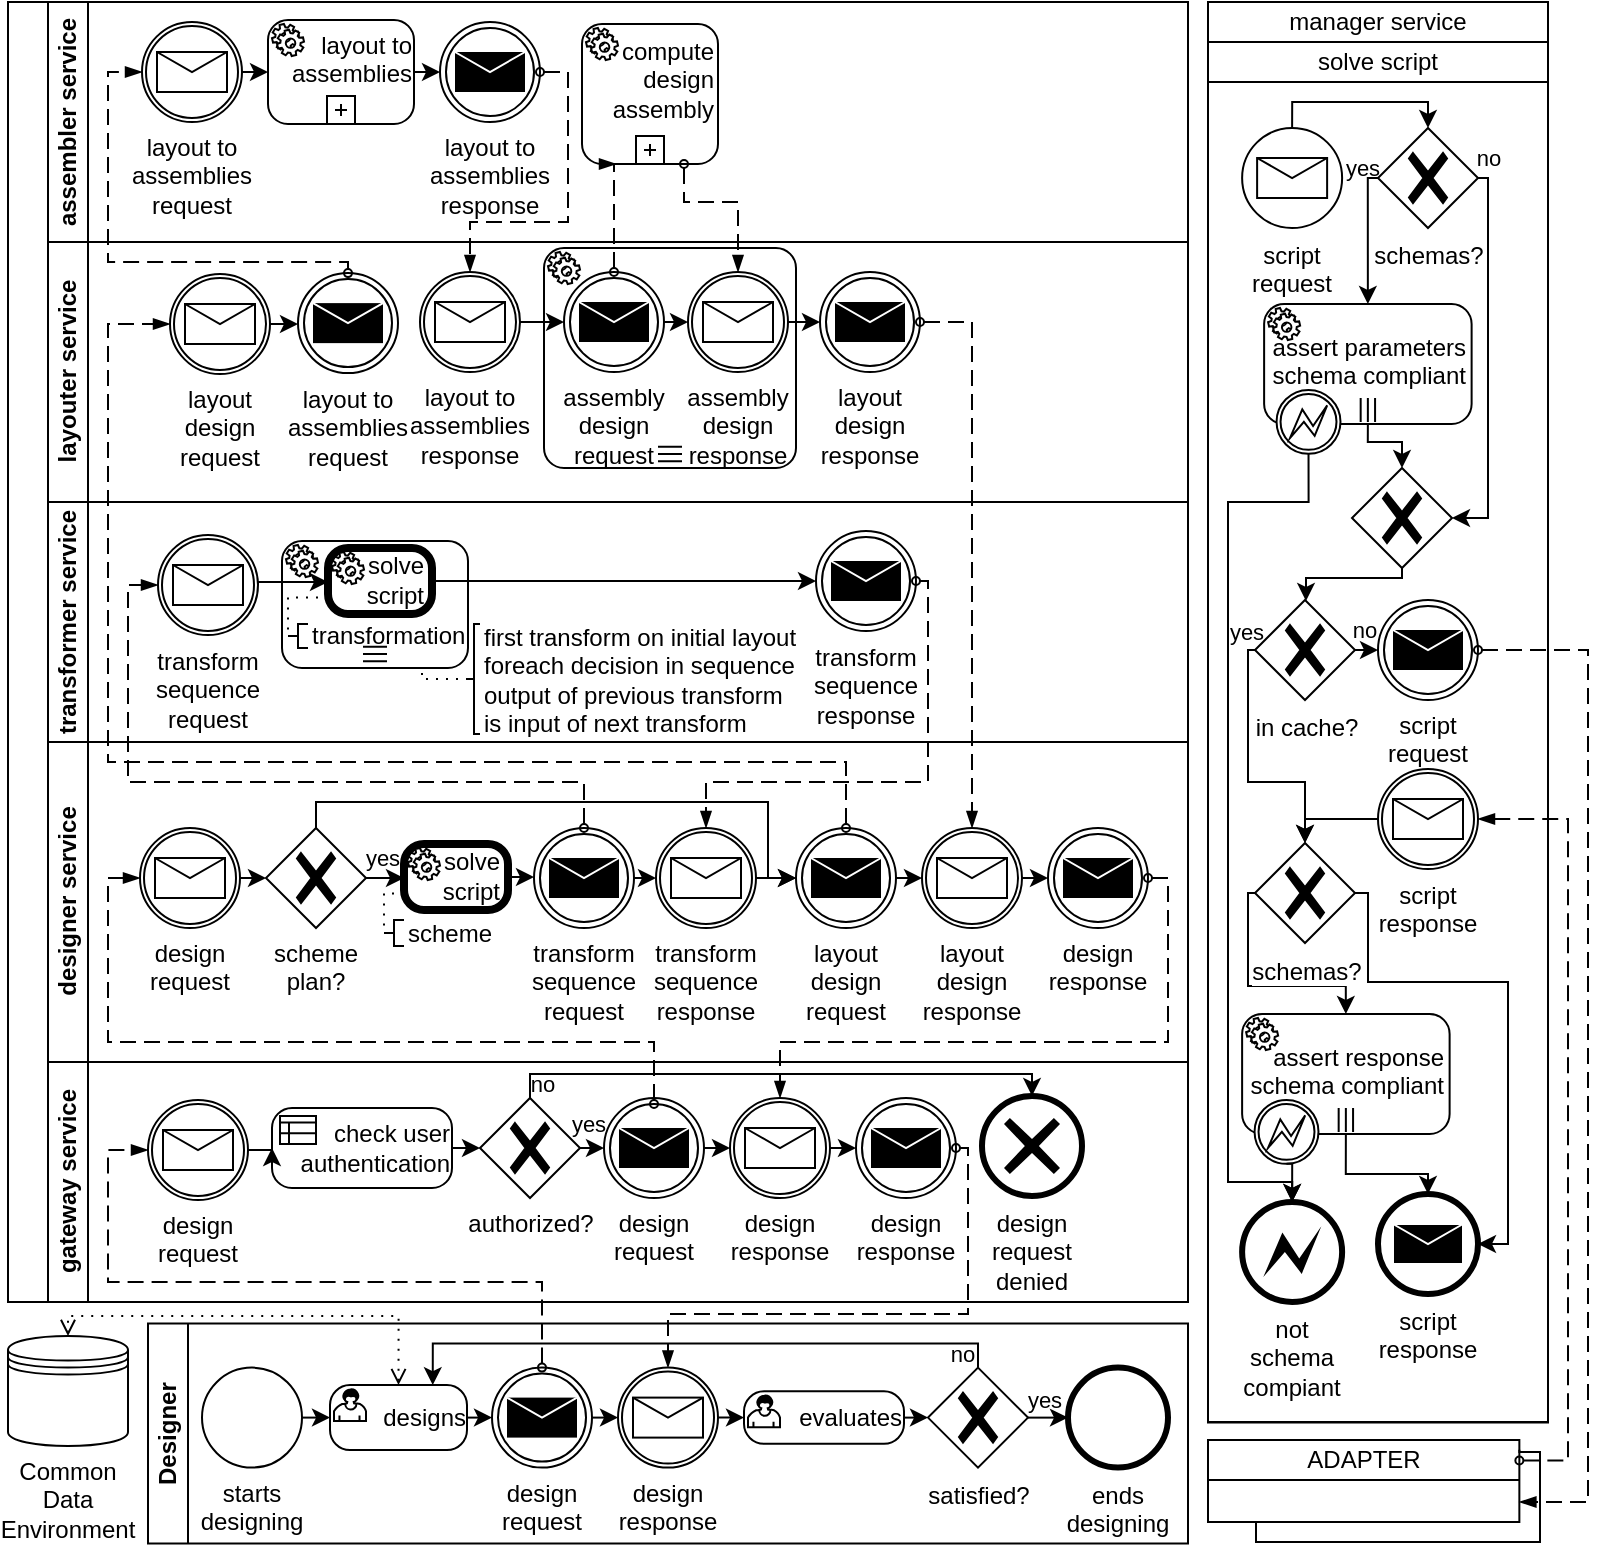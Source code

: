 <mxfile version="21.2.8" type="device">
  <diagram id="prtHgNgQTEPvFCAcTncT" name="Page-1">
    <mxGraphModel dx="2097" dy="1286" grid="1" gridSize="10" guides="1" tooltips="1" connect="1" arrows="1" fold="1" page="1" pageScale="1" pageWidth="827" pageHeight="1169" math="0" shadow="0">
      <root>
        <mxCell id="0" />
        <mxCell id="1" parent="0" />
        <mxCell id="dNxyNK7c78bLwvsdeMH5-19" value="" style="swimlane;html=1;childLayout=stackLayout;resizeParent=1;resizeParentMax=0;horizontal=0;startSize=20;horizontalStack=0;strokeWidth=1;fontStyle=1;spacing=1;fillColor=none;container=1;" parent="1" vertex="1">
          <mxGeometry x="3" width="590" height="650" as="geometry" />
        </mxCell>
        <mxCell id="a2iPl4jCiyBmBNZjARmk-16" value="assembler service" style="swimlane;html=1;startSize=20;fontStyle=1;collapsible=0;horizontal=0;swimlaneLine=1;swimlaneFillColor=#ffffff;strokeWidth=1;whiteSpace=wrap;spacing=1;fillColor=none;" parent="dNxyNK7c78bLwvsdeMH5-19" vertex="1">
          <mxGeometry x="20" width="570" height="120" as="geometry" />
        </mxCell>
        <mxCell id="gOrIEBcR2SbTjTZqUZHp-36" style="edgeStyle=orthogonalEdgeStyle;rounded=0;orthogonalLoop=1;jettySize=auto;html=1;exitX=1;exitY=0.5;exitDx=0;exitDy=0;exitPerimeter=0;entryX=0;entryY=0.5;entryDx=0;entryDy=0;entryPerimeter=0;fillColor=none;" parent="a2iPl4jCiyBmBNZjARmk-16" source="gOrIEBcR2SbTjTZqUZHp-17" target="gOrIEBcR2SbTjTZqUZHp-26" edge="1">
          <mxGeometry relative="1" as="geometry" />
        </mxCell>
        <mxCell id="gOrIEBcR2SbTjTZqUZHp-30" value="layout to assemblies request" style="points=[[0.145,0.145,0],[0.5,0,0],[0.855,0.145,0],[1,0.5,0],[0.855,0.855,0],[0.5,1,0],[0.145,0.855,0],[0,0.5,0]];shape=mxgraph.bpmn.event;html=1;verticalLabelPosition=bottom;labelBackgroundColor=#ffffff;verticalAlign=top;align=center;perimeter=ellipsePerimeter;outlineConnect=0;aspect=fixed;outline=catching;symbol=message;whiteSpace=wrap;spacing=1;fillColor=none;" parent="a2iPl4jCiyBmBNZjARmk-16" vertex="1">
          <mxGeometry x="47" y="10" width="50" height="50" as="geometry" />
        </mxCell>
        <mxCell id="gOrIEBcR2SbTjTZqUZHp-35" style="edgeStyle=orthogonalEdgeStyle;rounded=0;orthogonalLoop=1;jettySize=auto;html=1;exitX=1;exitY=0.5;exitDx=0;exitDy=0;exitPerimeter=0;entryX=0;entryY=0.5;entryDx=0;entryDy=0;entryPerimeter=0;fillColor=none;" parent="a2iPl4jCiyBmBNZjARmk-16" source="gOrIEBcR2SbTjTZqUZHp-30" target="gOrIEBcR2SbTjTZqUZHp-17" edge="1">
          <mxGeometry relative="1" as="geometry" />
        </mxCell>
        <mxCell id="gOrIEBcR2SbTjTZqUZHp-17" value="layout to assemblies" style="points=[[0.25,0,0],[0.5,0,0],[0.75,0,0],[1,0.25,0],[1,0.5,0],[1,0.75,0],[0.75,1,0],[0.5,1,0],[0.25,1,0],[0,0.75,0],[0,0.5,0],[0,0.25,0]];shape=mxgraph.bpmn.task;whiteSpace=wrap;rectStyle=rounded;size=10;html=1;container=1;expand=0;collapsible=0;taskMarker=service;spacing=1;fillColor=none;align=right;isLoopSub=1;verticalAlign=top;" parent="a2iPl4jCiyBmBNZjARmk-16" vertex="1">
          <mxGeometry x="110" y="9" width="73" height="52" as="geometry" />
        </mxCell>
        <mxCell id="gOrIEBcR2SbTjTZqUZHp-26" value="layout to assemblies response" style="points=[[0.145,0.145,0],[0.5,0,0],[0.855,0.145,0],[1,0.5,0],[0.855,0.855,0],[0.5,1,0],[0.145,0.855,0],[0,0.5,0]];shape=mxgraph.bpmn.event;html=1;verticalLabelPosition=bottom;labelBackgroundColor=#ffffff;verticalAlign=top;align=center;perimeter=ellipsePerimeter;outlineConnect=0;aspect=fixed;outline=throwing;symbol=message;whiteSpace=wrap;spacing=1;fillColor=none;" parent="a2iPl4jCiyBmBNZjARmk-16" vertex="1">
          <mxGeometry x="196" y="10" width="50" height="50" as="geometry" />
        </mxCell>
        <mxCell id="oAbuL4uF9CSUd4GpwNxf-181" value="compute design assembly" style="points=[[0.25,0,0],[0.5,0,0],[0.75,0,0],[1,0.25,0],[1,0.5,0],[1,0.75,0],[0.75,1,0],[0.5,1,0],[0.25,1,0],[0,0.75,0],[0,0.5,0],[0,0.25,0]];shape=mxgraph.bpmn.task;whiteSpace=wrap;rectStyle=rounded;size=10;html=1;container=1;expand=0;collapsible=0;taskMarker=service;isLoopSub=1;align=right;verticalAlign=top;" parent="a2iPl4jCiyBmBNZjARmk-16" vertex="1">
          <mxGeometry x="267" y="11" width="68" height="70" as="geometry" />
        </mxCell>
        <mxCell id="dNxyNK7c78bLwvsdeMH5-20" value="layouter service" style="swimlane;html=1;startSize=20;horizontal=0;strokeWidth=1;fontStyle=1;spacing=1;fillColor=none;" parent="dNxyNK7c78bLwvsdeMH5-19" vertex="1">
          <mxGeometry x="20" y="120" width="570" height="130" as="geometry" />
        </mxCell>
        <mxCell id="gOrIEBcR2SbTjTZqUZHp-73" value="layout to assemblies request" style="points=[[0.145,0.145,0],[0.5,0,0],[0.855,0.145,0],[1,0.5,0],[0.855,0.855,0],[0.5,1,0],[0.145,0.855,0],[0,0.5,0]];shape=mxgraph.bpmn.event;html=1;verticalLabelPosition=bottom;labelBackgroundColor=#ffffff;verticalAlign=top;align=center;perimeter=ellipsePerimeter;outlineConnect=0;aspect=fixed;outline=throwing;symbol=message;whiteSpace=wrap;spacing=1;fillColor=none;" parent="dNxyNK7c78bLwvsdeMH5-20" vertex="1">
          <mxGeometry x="125" y="15.56" width="50" height="50" as="geometry" />
        </mxCell>
        <mxCell id="gOrIEBcR2SbTjTZqUZHp-79" value="layout to assemblies response" style="points=[[0.145,0.145,0],[0.5,0,0],[0.855,0.145,0],[1,0.5,0],[0.855,0.855,0],[0.5,1,0],[0.145,0.855,0],[0,0.5,0]];shape=mxgraph.bpmn.event;html=1;verticalLabelPosition=bottom;labelBackgroundColor=#ffffff;verticalAlign=top;align=center;perimeter=ellipsePerimeter;outlineConnect=0;aspect=fixed;outline=catching;symbol=message;whiteSpace=wrap;spacing=1;fillColor=none;" parent="dNxyNK7c78bLwvsdeMH5-20" vertex="1">
          <mxGeometry x="186" y="15" width="50" height="50" as="geometry" />
        </mxCell>
        <mxCell id="oAbuL4uF9CSUd4GpwNxf-183" value="" style="points=[[0.25,0,0],[0.5,0,0],[0.75,0,0],[1,0.25,0],[1,0.5,0],[1,0.75,0],[0.75,1,0],[0.5,1,0],[0.25,1,0],[0,0.75,0],[0,0.5,0],[0,0.25,0]];shape=mxgraph.bpmn.task;whiteSpace=wrap;rectStyle=rounded;size=10;html=1;container=1;expand=0;collapsible=0;taskMarker=service;isLoopSub=0;isLoopMultiSeq=1;bpmnShapeType=task;isLoopStandard=0;recursiveResize=0;" parent="dNxyNK7c78bLwvsdeMH5-20" vertex="1">
          <mxGeometry x="248" y="3" width="126" height="110" as="geometry" />
        </mxCell>
        <mxCell id="oAbuL4uF9CSUd4GpwNxf-184" value="assembly design request" style="points=[[0.145,0.145,0],[0.5,0,0],[0.855,0.145,0],[1,0.5,0],[0.855,0.855,0],[0.5,1,0],[0.145,0.855,0],[0,0.5,0]];shape=mxgraph.bpmn.event;html=1;verticalLabelPosition=bottom;labelBackgroundColor=none;verticalAlign=top;align=center;perimeter=ellipsePerimeter;outlineConnect=0;aspect=fixed;outline=throwing;symbol=message;whiteSpace=wrap;spacing=1;fillColor=none;" parent="oAbuL4uF9CSUd4GpwNxf-183" vertex="1">
          <mxGeometry x="10" y="12" width="50" height="50" as="geometry" />
        </mxCell>
        <mxCell id="oAbuL4uF9CSUd4GpwNxf-185" value="assembly design response" style="points=[[0.145,0.145,0],[0.5,0,0],[0.855,0.145,0],[1,0.5,0],[0.855,0.855,0],[0.5,1,0],[0.145,0.855,0],[0,0.5,0]];shape=mxgraph.bpmn.event;html=1;verticalLabelPosition=bottom;labelBackgroundColor=none;verticalAlign=top;align=center;perimeter=ellipsePerimeter;outlineConnect=0;aspect=fixed;outline=catching;symbol=message;whiteSpace=wrap;spacing=1;fillColor=none;" parent="oAbuL4uF9CSUd4GpwNxf-183" vertex="1">
          <mxGeometry x="72" y="12" width="50" height="50" as="geometry" />
        </mxCell>
        <mxCell id="oAbuL4uF9CSUd4GpwNxf-186" style="edgeStyle=orthogonalEdgeStyle;rounded=0;orthogonalLoop=1;jettySize=auto;html=1;exitX=1;exitY=0.5;exitDx=0;exitDy=0;exitPerimeter=0;entryX=0;entryY=0.5;entryDx=0;entryDy=0;entryPerimeter=0;fillColor=none;" parent="oAbuL4uF9CSUd4GpwNxf-183" source="oAbuL4uF9CSUd4GpwNxf-184" target="oAbuL4uF9CSUd4GpwNxf-185" edge="1">
          <mxGeometry relative="1" as="geometry" />
        </mxCell>
        <mxCell id="gOrIEBcR2SbTjTZqUZHp-82" style="edgeStyle=orthogonalEdgeStyle;rounded=0;orthogonalLoop=1;jettySize=auto;html=1;exitX=1;exitY=0.5;exitDx=0;exitDy=0;exitPerimeter=0;fillColor=none;" parent="dNxyNK7c78bLwvsdeMH5-20" source="gOrIEBcR2SbTjTZqUZHp-79" target="oAbuL4uF9CSUd4GpwNxf-184" edge="1">
          <mxGeometry relative="1" as="geometry">
            <mxPoint x="269.0" y="40.78" as="targetPoint" />
          </mxGeometry>
        </mxCell>
        <mxCell id="oAbuL4uF9CSUd4GpwNxf-190" value="layout design response" style="points=[[0.145,0.145,0],[0.5,0,0],[0.855,0.145,0],[1,0.5,0],[0.855,0.855,0],[0.5,1,0],[0.145,0.855,0],[0,0.5,0]];shape=mxgraph.bpmn.event;html=1;verticalLabelPosition=bottom;labelBackgroundColor=#ffffff;verticalAlign=top;align=center;perimeter=ellipsePerimeter;outlineConnect=0;aspect=fixed;outline=throwing;symbol=message;whiteSpace=wrap;spacing=1;fillColor=none;" parent="dNxyNK7c78bLwvsdeMH5-20" vertex="1">
          <mxGeometry x="386" y="15" width="50" height="50" as="geometry" />
        </mxCell>
        <mxCell id="oAbuL4uF9CSUd4GpwNxf-191" style="edgeStyle=orthogonalEdgeStyle;rounded=0;orthogonalLoop=1;jettySize=auto;html=1;exitX=1;exitY=0.5;exitDx=0;exitDy=0;exitPerimeter=0;entryX=0;entryY=0.5;entryDx=0;entryDy=0;entryPerimeter=0;" parent="dNxyNK7c78bLwvsdeMH5-20" source="oAbuL4uF9CSUd4GpwNxf-185" target="oAbuL4uF9CSUd4GpwNxf-190" edge="1">
          <mxGeometry relative="1" as="geometry" />
        </mxCell>
        <mxCell id="gOrIEBcR2SbTjTZqUZHp-29" value="transformer service" style="swimlane;html=1;startSize=20;fontStyle=1;collapsible=0;horizontal=0;swimlaneLine=1;swimlaneFillColor=#ffffff;strokeWidth=1;whiteSpace=wrap;spacing=1;fillColor=none;" parent="dNxyNK7c78bLwvsdeMH5-19" vertex="1">
          <mxGeometry x="20" y="250" width="570" height="120" as="geometry" />
        </mxCell>
        <mxCell id="oAbuL4uF9CSUd4GpwNxf-32" value="" style="points=[[0.25,0,0],[0.5,0,0],[0.75,0,0],[1,0.25,0],[1,0.5,0],[1,0.75,0],[0.75,1,0],[0.5,1,0],[0.25,1,0],[0,0.75,0],[0,0.5,0],[0,0.25,0]];shape=mxgraph.bpmn.task;whiteSpace=wrap;rectStyle=rounded;size=10;html=1;container=1;expand=0;collapsible=0;taskMarker=service;isLoopSub=0;isLoopMultiSeq=1;bpmnShapeType=task;isLoopStandard=0;recursiveResize=0;" parent="gOrIEBcR2SbTjTZqUZHp-29" vertex="1">
          <mxGeometry x="117" y="19.5" width="93" height="63.5" as="geometry" />
        </mxCell>
        <mxCell id="oAbuL4uF9CSUd4GpwNxf-36" style="edgeStyle=orthogonalEdgeStyle;rounded=0;orthogonalLoop=1;jettySize=auto;html=1;exitX=1;exitY=0.5;exitDx=0;exitDy=0;exitPerimeter=0;entryX=0;entryY=0.5;entryDx=0;entryDy=0;entryPerimeter=0;fillColor=none;" parent="oAbuL4uF9CSUd4GpwNxf-32" target="oAbuL4uF9CSUd4GpwNxf-38" edge="1">
          <mxGeometry relative="1" as="geometry">
            <mxPoint x="66" y="35" as="sourcePoint" />
          </mxGeometry>
        </mxCell>
        <mxCell id="0XzqlYwr_3qjhGJwZqzh-23" value="solve script" style="points=[[0.25,0,0],[0.5,0,0],[0.75,0,0],[1,0.25,0],[1,0.5,0],[1,0.75,0],[0.75,1,0],[0.5,1,0],[0.25,1,0],[0,0.75,0],[0,0.5,0],[0,0.25,0]];shape=mxgraph.bpmn.task;whiteSpace=wrap;rectStyle=rounded;size=10;html=1;container=1;expand=0;collapsible=0;bpmnShapeType=call;taskMarker=service;align=right;verticalAlign=middle;spacingRight=2;spacingBottom=2;" vertex="1" parent="oAbuL4uF9CSUd4GpwNxf-32">
          <mxGeometry x="23" y="3.5" width="52" height="33" as="geometry" />
        </mxCell>
        <mxCell id="0XzqlYwr_3qjhGJwZqzh-24" value="transformation" style="html=1;shape=mxgraph.flowchart.annotation_2;align=left;labelPosition=right;" vertex="1" parent="oAbuL4uF9CSUd4GpwNxf-32">
          <mxGeometry x="3" y="41.5" width="10" height="12" as="geometry" />
        </mxCell>
        <mxCell id="0XzqlYwr_3qjhGJwZqzh-25" value="" style="edgeStyle=elbowEdgeStyle;fontSize=12;html=1;endFill=0;startFill=0;endSize=6;startSize=6;dashed=1;dashPattern=1 4;endArrow=none;startArrow=none;rounded=0;exitX=0;exitY=0.75;exitDx=0;exitDy=0;exitPerimeter=0;entryX=0;entryY=0.5;entryDx=0;entryDy=0;entryPerimeter=0;" edge="1" parent="oAbuL4uF9CSUd4GpwNxf-32" source="0XzqlYwr_3qjhGJwZqzh-23" target="0XzqlYwr_3qjhGJwZqzh-24">
          <mxGeometry width="160" relative="1" as="geometry">
            <mxPoint x="402" y="116.5" as="sourcePoint" />
            <mxPoint x="407" y="127.5" as="targetPoint" />
            <Array as="points">
              <mxPoint x="3" y="44" />
              <mxPoint x="13" y="46.5" />
              <mxPoint x="49" y="56.5" />
            </Array>
          </mxGeometry>
        </mxCell>
        <mxCell id="oAbuL4uF9CSUd4GpwNxf-63" style="edgeStyle=orthogonalEdgeStyle;rounded=0;orthogonalLoop=1;jettySize=auto;html=1;exitX=1;exitY=0.5;exitDx=0;exitDy=0;exitPerimeter=0;entryX=0;entryY=0.5;entryDx=0;entryDy=0;entryPerimeter=0;" parent="gOrIEBcR2SbTjTZqUZHp-29" source="oAbuL4uF9CSUd4GpwNxf-61" target="0XzqlYwr_3qjhGJwZqzh-23" edge="1">
          <mxGeometry relative="1" as="geometry">
            <Array as="points">
              <mxPoint x="105" y="40" />
              <mxPoint x="140" y="40" />
            </Array>
            <mxPoint x="137" y="41.5" as="targetPoint" />
          </mxGeometry>
        </mxCell>
        <mxCell id="oAbuL4uF9CSUd4GpwNxf-61" value="transform sequence request" style="points=[[0.145,0.145,0],[0.5,0,0],[0.855,0.145,0],[1,0.5,0],[0.855,0.855,0],[0.5,1,0],[0.145,0.855,0],[0,0.5,0]];shape=mxgraph.bpmn.event;html=1;verticalLabelPosition=bottom;labelBackgroundColor=#ffffff;verticalAlign=top;align=center;perimeter=ellipsePerimeter;outlineConnect=0;aspect=fixed;outline=catching;symbol=message;whiteSpace=wrap;spacing=1;fillColor=none;" parent="gOrIEBcR2SbTjTZqUZHp-29" vertex="1">
          <mxGeometry x="55.0" y="16.5" width="50" height="50" as="geometry" />
        </mxCell>
        <mxCell id="oAbuL4uF9CSUd4GpwNxf-67" value="transform sequence response" style="points=[[0.145,0.145,0],[0.5,0,0],[0.855,0.145,0],[1,0.5,0],[0.855,0.855,0],[0.5,1,0],[0.145,0.855,0],[0,0.5,0]];shape=mxgraph.bpmn.event;html=1;verticalLabelPosition=bottom;labelBackgroundColor=#ffffff;verticalAlign=top;align=center;perimeter=ellipsePerimeter;outlineConnect=0;aspect=fixed;outline=throwing;symbol=message;whiteSpace=wrap;spacing=1;fillColor=none;" parent="gOrIEBcR2SbTjTZqUZHp-29" vertex="1">
          <mxGeometry x="384" y="14.5" width="50" height="50" as="geometry" />
        </mxCell>
        <mxCell id="oAbuL4uF9CSUd4GpwNxf-42" value="first transform on initial layout&lt;br&gt;foreach decision in sequence&lt;br&gt;output of previous transform&lt;br&gt;is input of next transform" style="html=1;shape=mxgraph.flowchart.annotation_2;align=left;labelPosition=right;" parent="gOrIEBcR2SbTjTZqUZHp-29" vertex="1">
          <mxGeometry x="210" y="61" width="6" height="55" as="geometry" />
        </mxCell>
        <mxCell id="oAbuL4uF9CSUd4GpwNxf-43" value="" style="edgeStyle=elbowEdgeStyle;fontSize=12;html=1;endFill=0;startFill=0;endSize=6;startSize=6;dashed=1;dashPattern=1 4;endArrow=none;startArrow=none;rounded=0;entryX=0.75;entryY=1;entryDx=0;entryDy=0;entryPerimeter=0;exitX=0;exitY=0.5;exitDx=0;exitDy=0;exitPerimeter=0;" parent="gOrIEBcR2SbTjTZqUZHp-29" source="oAbuL4uF9CSUd4GpwNxf-42" target="oAbuL4uF9CSUd4GpwNxf-32" edge="1">
          <mxGeometry width="160" relative="1" as="geometry">
            <mxPoint x="420" y="410" as="sourcePoint" />
            <mxPoint x="580" y="410" as="targetPoint" />
            <Array as="points">
              <mxPoint x="187" y="90" />
            </Array>
          </mxGeometry>
        </mxCell>
        <mxCell id="oAbuL4uF9CSUd4GpwNxf-138" style="edgeStyle=orthogonalEdgeStyle;rounded=0;orthogonalLoop=1;jettySize=auto;html=1;exitX=1;exitY=0.5;exitDx=0;exitDy=0;exitPerimeter=0;entryX=0;entryY=0.5;entryDx=0;entryDy=0;entryPerimeter=0;" parent="gOrIEBcR2SbTjTZqUZHp-29" source="0XzqlYwr_3qjhGJwZqzh-23" target="oAbuL4uF9CSUd4GpwNxf-67" edge="1">
          <mxGeometry relative="1" as="geometry">
            <mxPoint x="320" y="46.5" as="targetPoint" />
            <mxPoint x="249" y="41.5" as="sourcePoint" />
          </mxGeometry>
        </mxCell>
        <mxCell id="dNxyNK7c78bLwvsdeMH5-21" value="designer service" style="swimlane;html=1;startSize=20;horizontal=0;strokeWidth=1;fontStyle=1;spacing=1;fillColor=none;" parent="dNxyNK7c78bLwvsdeMH5-19" vertex="1">
          <mxGeometry x="20" y="370" width="570" height="160" as="geometry" />
        </mxCell>
        <mxCell id="oAbuL4uF9CSUd4GpwNxf-5" style="edgeStyle=orthogonalEdgeStyle;rounded=0;orthogonalLoop=1;jettySize=auto;html=1;exitX=1;exitY=0.5;exitDx=0;exitDy=0;exitPerimeter=0;entryX=0;entryY=0.5;entryDx=0;entryDy=0;entryPerimeter=0;fillColor=none;" parent="dNxyNK7c78bLwvsdeMH5-21" source="gOrIEBcR2SbTjTZqUZHp-22" target="oAbuL4uF9CSUd4GpwNxf-3" edge="1">
          <mxGeometry relative="1" as="geometry" />
        </mxCell>
        <mxCell id="gOrIEBcR2SbTjTZqUZHp-22" value="design request" style="points=[[0.145,0.145,0],[0.5,0,0],[0.855,0.145,0],[1,0.5,0],[0.855,0.855,0],[0.5,1,0],[0.145,0.855,0],[0,0.5,0]];shape=mxgraph.bpmn.event;html=1;verticalLabelPosition=bottom;labelBackgroundColor=#ffffff;verticalAlign=top;align=center;perimeter=ellipsePerimeter;outlineConnect=0;aspect=fixed;outline=catching;symbol=message;whiteSpace=wrap;spacing=1;fillColor=none;" parent="dNxyNK7c78bLwvsdeMH5-21" vertex="1">
          <mxGeometry x="46" y="43" width="50" height="50" as="geometry" />
        </mxCell>
        <mxCell id="oAbuL4uF9CSUd4GpwNxf-20" style="edgeStyle=orthogonalEdgeStyle;rounded=0;orthogonalLoop=1;jettySize=auto;html=1;exitX=1;exitY=0.5;exitDx=0;exitDy=0;exitPerimeter=0;entryX=0;entryY=0.5;entryDx=0;entryDy=0;entryPerimeter=0;fillColor=none;labelBackgroundColor=none;" parent="dNxyNK7c78bLwvsdeMH5-21" source="oAbuL4uF9CSUd4GpwNxf-3" target="0XzqlYwr_3qjhGJwZqzh-64" edge="1">
          <mxGeometry relative="1" as="geometry">
            <mxPoint x="190" y="68" as="targetPoint" />
          </mxGeometry>
        </mxCell>
        <mxCell id="oAbuL4uF9CSUd4GpwNxf-21" value="yes" style="edgeLabel;html=1;align=center;verticalAlign=middle;resizable=0;points=[];fillColor=none;labelBackgroundColor=none;" parent="oAbuL4uF9CSUd4GpwNxf-20" vertex="1" connectable="0">
          <mxGeometry x="-0.354" relative="1" as="geometry">
            <mxPoint x="1" y="-10" as="offset" />
          </mxGeometry>
        </mxCell>
        <mxCell id="oAbuL4uF9CSUd4GpwNxf-73" style="edgeStyle=orthogonalEdgeStyle;rounded=0;orthogonalLoop=1;jettySize=auto;html=1;entryX=0;entryY=0.5;entryDx=0;entryDy=0;entryPerimeter=0;" parent="dNxyNK7c78bLwvsdeMH5-21" source="oAbuL4uF9CSUd4GpwNxf-3" target="oAbuL4uF9CSUd4GpwNxf-54" edge="1">
          <mxGeometry relative="1" as="geometry">
            <Array as="points">
              <mxPoint x="134" y="30" />
              <mxPoint x="360" y="30" />
              <mxPoint x="360" y="68" />
            </Array>
            <mxPoint x="134" y="38" as="sourcePoint" />
            <mxPoint x="374" y="63" as="targetPoint" />
          </mxGeometry>
        </mxCell>
        <mxCell id="oAbuL4uF9CSUd4GpwNxf-3" value="scheme plan?" style="points=[[0.25,0.25,0],[0.5,0,0],[0.75,0.25,0],[1,0.5,0],[0.75,0.75,0],[0.5,1,0],[0.25,0.75,0],[0,0.5,0]];shape=mxgraph.bpmn.gateway2;html=1;verticalLabelPosition=bottom;labelBackgroundColor=#ffffff;verticalAlign=top;align=center;perimeter=rhombusPerimeter;outlineConnect=0;outline=none;symbol=none;gwType=exclusive;spacing=1;whiteSpace=wrap;fillColor=none;" parent="dNxyNK7c78bLwvsdeMH5-21" vertex="1">
          <mxGeometry x="109" y="43" width="50" height="50" as="geometry" />
        </mxCell>
        <mxCell id="oAbuL4uF9CSUd4GpwNxf-60" style="edgeStyle=orthogonalEdgeStyle;rounded=0;orthogonalLoop=1;jettySize=auto;html=1;exitX=1;exitY=0.5;exitDx=0;exitDy=0;exitPerimeter=0;entryX=0;entryY=0.5;entryDx=0;entryDy=0;entryPerimeter=0;" parent="dNxyNK7c78bLwvsdeMH5-21" source="0XzqlYwr_3qjhGJwZqzh-64" target="oAbuL4uF9CSUd4GpwNxf-59" edge="1">
          <mxGeometry relative="1" as="geometry">
            <mxPoint x="310.0" y="68" as="sourcePoint" />
          </mxGeometry>
        </mxCell>
        <mxCell id="oAbuL4uF9CSUd4GpwNxf-196" style="edgeStyle=orthogonalEdgeStyle;rounded=0;orthogonalLoop=1;jettySize=auto;html=1;exitX=1;exitY=0.5;exitDx=0;exitDy=0;exitPerimeter=0;entryX=0;entryY=0.5;entryDx=0;entryDy=0;entryPerimeter=0;" parent="dNxyNK7c78bLwvsdeMH5-21" source="oAbuL4uF9CSUd4GpwNxf-54" target="oAbuL4uF9CSUd4GpwNxf-194" edge="1">
          <mxGeometry relative="1" as="geometry" />
        </mxCell>
        <mxCell id="oAbuL4uF9CSUd4GpwNxf-54" value="layout design request" style="points=[[0.145,0.145,0],[0.5,0,0],[0.855,0.145,0],[1,0.5,0],[0.855,0.855,0],[0.5,1,0],[0.145,0.855,0],[0,0.5,0]];shape=mxgraph.bpmn.event;html=1;verticalLabelPosition=bottom;labelBackgroundColor=#ffffff;verticalAlign=top;align=center;perimeter=ellipsePerimeter;outlineConnect=0;aspect=fixed;outline=throwing;symbol=message;whiteSpace=wrap;spacing=1;fillColor=none;" parent="dNxyNK7c78bLwvsdeMH5-21" vertex="1">
          <mxGeometry x="374" y="43" width="50" height="50" as="geometry" />
        </mxCell>
        <mxCell id="oAbuL4uF9CSUd4GpwNxf-70" style="edgeStyle=orthogonalEdgeStyle;rounded=0;orthogonalLoop=1;jettySize=auto;html=1;exitX=1;exitY=0.5;exitDx=0;exitDy=0;exitPerimeter=0;entryX=0;entryY=0.5;entryDx=0;entryDy=0;entryPerimeter=0;" parent="dNxyNK7c78bLwvsdeMH5-21" source="oAbuL4uF9CSUd4GpwNxf-59" target="oAbuL4uF9CSUd4GpwNxf-66" edge="1">
          <mxGeometry relative="1" as="geometry" />
        </mxCell>
        <mxCell id="oAbuL4uF9CSUd4GpwNxf-59" value="transform sequence request" style="points=[[0.145,0.145,0],[0.5,0,0],[0.855,0.145,0],[1,0.5,0],[0.855,0.855,0],[0.5,1,0],[0.145,0.855,0],[0,0.5,0]];shape=mxgraph.bpmn.event;html=1;verticalLabelPosition=bottom;labelBackgroundColor=#ffffff;verticalAlign=top;align=center;perimeter=ellipsePerimeter;outlineConnect=0;aspect=fixed;outline=throwing;symbol=message;whiteSpace=wrap;spacing=1;fillColor=none;" parent="dNxyNK7c78bLwvsdeMH5-21" vertex="1">
          <mxGeometry x="243.0" y="43" width="50" height="50" as="geometry" />
        </mxCell>
        <mxCell id="oAbuL4uF9CSUd4GpwNxf-72" style="edgeStyle=orthogonalEdgeStyle;rounded=0;orthogonalLoop=1;jettySize=auto;html=1;exitX=1;exitY=0.5;exitDx=0;exitDy=0;exitPerimeter=0;entryX=0;entryY=0.5;entryDx=0;entryDy=0;entryPerimeter=0;" parent="dNxyNK7c78bLwvsdeMH5-21" source="oAbuL4uF9CSUd4GpwNxf-66" target="oAbuL4uF9CSUd4GpwNxf-54" edge="1">
          <mxGeometry relative="1" as="geometry" />
        </mxCell>
        <mxCell id="oAbuL4uF9CSUd4GpwNxf-66" value="transform sequence response" style="points=[[0.145,0.145,0],[0.5,0,0],[0.855,0.145,0],[1,0.5,0],[0.855,0.855,0],[0.5,1,0],[0.145,0.855,0],[0,0.5,0]];shape=mxgraph.bpmn.event;html=1;verticalLabelPosition=bottom;labelBackgroundColor=#ffffff;verticalAlign=top;align=center;perimeter=ellipsePerimeter;outlineConnect=0;aspect=fixed;outline=catching;symbol=message;whiteSpace=wrap;spacing=1;fillColor=none;" parent="dNxyNK7c78bLwvsdeMH5-21" vertex="1">
          <mxGeometry x="304" y="43" width="50" height="50" as="geometry" />
        </mxCell>
        <mxCell id="oAbuL4uF9CSUd4GpwNxf-198" style="edgeStyle=orthogonalEdgeStyle;rounded=0;orthogonalLoop=1;jettySize=auto;html=1;exitX=1;exitY=0.5;exitDx=0;exitDy=0;exitPerimeter=0;entryX=0;entryY=0.5;entryDx=0;entryDy=0;entryPerimeter=0;" parent="dNxyNK7c78bLwvsdeMH5-21" source="oAbuL4uF9CSUd4GpwNxf-194" target="oAbuL4uF9CSUd4GpwNxf-202" edge="1">
          <mxGeometry relative="1" as="geometry">
            <mxPoint x="502" y="68" as="targetPoint" />
          </mxGeometry>
        </mxCell>
        <mxCell id="oAbuL4uF9CSUd4GpwNxf-194" value="layout design response" style="points=[[0.145,0.145,0],[0.5,0,0],[0.855,0.145,0],[1,0.5,0],[0.855,0.855,0],[0.5,1,0],[0.145,0.855,0],[0,0.5,0]];shape=mxgraph.bpmn.event;html=1;verticalLabelPosition=bottom;labelBackgroundColor=#ffffff;verticalAlign=top;align=center;perimeter=ellipsePerimeter;outlineConnect=0;aspect=fixed;outline=catching;symbol=message;whiteSpace=wrap;spacing=1;fillColor=none;" parent="dNxyNK7c78bLwvsdeMH5-21" vertex="1">
          <mxGeometry x="437" y="43" width="50" height="50" as="geometry" />
        </mxCell>
        <mxCell id="oAbuL4uF9CSUd4GpwNxf-202" value="design response" style="points=[[0.145,0.145,0],[0.5,0,0],[0.855,0.145,0],[1,0.5,0],[0.855,0.855,0],[0.5,1,0],[0.145,0.855,0],[0,0.5,0]];shape=mxgraph.bpmn.event;html=1;verticalLabelPosition=bottom;labelBackgroundColor=#ffffff;verticalAlign=top;align=center;perimeter=ellipsePerimeter;outlineConnect=0;aspect=fixed;outline=throwing;symbol=message;whiteSpace=wrap;spacing=1;fillColor=none;" parent="dNxyNK7c78bLwvsdeMH5-21" vertex="1">
          <mxGeometry x="500" y="43" width="50" height="50" as="geometry" />
        </mxCell>
        <mxCell id="0XzqlYwr_3qjhGJwZqzh-67" value="" style="group" vertex="1" connectable="0" parent="dNxyNK7c78bLwvsdeMH5-21">
          <mxGeometry x="168" y="51" width="62" height="53" as="geometry" />
        </mxCell>
        <mxCell id="0XzqlYwr_3qjhGJwZqzh-64" value="solve script" style="points=[[0.25,0,0],[0.5,0,0],[0.75,0,0],[1,0.25,0],[1,0.5,0],[1,0.75,0],[0.75,1,0],[0.5,1,0],[0.25,1,0],[0,0.75,0],[0,0.5,0],[0,0.25,0]];shape=mxgraph.bpmn.task;whiteSpace=wrap;rectStyle=rounded;size=10;html=1;container=1;expand=0;collapsible=0;bpmnShapeType=call;taskMarker=service;align=right;verticalAlign=middle;spacingRight=2;spacingBottom=2;" vertex="1" parent="0XzqlYwr_3qjhGJwZqzh-67">
          <mxGeometry x="10" width="52" height="33" as="geometry" />
        </mxCell>
        <mxCell id="0XzqlYwr_3qjhGJwZqzh-65" value="scheme" style="html=1;shape=mxgraph.flowchart.annotation_2;align=left;labelPosition=right;" vertex="1" parent="0XzqlYwr_3qjhGJwZqzh-67">
          <mxGeometry y="38" width="10" height="13" as="geometry" />
        </mxCell>
        <mxCell id="0XzqlYwr_3qjhGJwZqzh-66" value="" style="edgeStyle=elbowEdgeStyle;fontSize=12;html=1;endFill=0;startFill=0;endSize=6;startSize=6;dashed=1;dashPattern=1 4;endArrow=none;startArrow=none;rounded=0;exitX=0;exitY=0.75;exitDx=0;exitDy=0;exitPerimeter=0;entryX=0;entryY=0.5;entryDx=0;entryDy=0;entryPerimeter=0;" edge="1" parent="0XzqlYwr_3qjhGJwZqzh-67" source="0XzqlYwr_3qjhGJwZqzh-64" target="0XzqlYwr_3qjhGJwZqzh-65">
          <mxGeometry width="160" relative="1" as="geometry">
            <mxPoint x="389" y="113" as="sourcePoint" />
            <mxPoint x="394" y="124" as="targetPoint" />
            <Array as="points">
              <mxPoint y="43" />
              <mxPoint x="10" y="43" />
              <mxPoint y="43" />
              <mxPoint x="36" y="53" />
            </Array>
          </mxGeometry>
        </mxCell>
        <mxCell id="dNxyNK7c78bLwvsdeMH5-22" value="gateway service" style="swimlane;html=1;startSize=20;horizontal=0;strokeWidth=1;fontStyle=1;spacing=1;fillColor=none;" parent="dNxyNK7c78bLwvsdeMH5-19" vertex="1">
          <mxGeometry x="20" y="530" width="570" height="120" as="geometry" />
        </mxCell>
        <mxCell id="a2iPl4jCiyBmBNZjARmk-40" style="edgeStyle=orthogonalEdgeStyle;rounded=0;orthogonalLoop=1;jettySize=auto;html=1;exitX=1;exitY=0.5;exitDx=0;exitDy=0;exitPerimeter=0;entryX=0;entryY=0.5;entryDx=0;entryDy=0;entryPerimeter=0;spacing=1;fillColor=none;" parent="dNxyNK7c78bLwvsdeMH5-22" source="a2iPl4jCiyBmBNZjARmk-37" target="a2iPl4jCiyBmBNZjARmk-39" edge="1">
          <mxGeometry relative="1" as="geometry" />
        </mxCell>
        <mxCell id="a2iPl4jCiyBmBNZjARmk-37" value="check user authentication" style="points=[[0.25,0,0],[0.5,0,0],[0.75,0,0],[1,0.25,0],[1,0.5,0],[1,0.75,0],[0.75,1,0],[0.5,1,0],[0.25,1,0],[0,0.75,0],[0,0.5,0],[0,0.25,0]];shape=mxgraph.bpmn.task;whiteSpace=wrap;rectStyle=rounded;size=10;html=1;container=1;expand=0;collapsible=0;taskMarker=businessRule;align=right;spacing=1;fillColor=none;" parent="dNxyNK7c78bLwvsdeMH5-22" vertex="1">
          <mxGeometry x="112" y="23" width="90" height="40" as="geometry" />
        </mxCell>
        <mxCell id="a2iPl4jCiyBmBNZjARmk-46" style="edgeStyle=orthogonalEdgeStyle;rounded=0;orthogonalLoop=1;jettySize=auto;html=1;exitX=1;exitY=0.5;exitDx=0;exitDy=0;exitPerimeter=0;entryX=0;entryY=0.5;entryDx=0;entryDy=0;entryPerimeter=0;spacing=1;fillColor=none;" parent="dNxyNK7c78bLwvsdeMH5-22" source="a2iPl4jCiyBmBNZjARmk-39" target="gOrIEBcR2SbTjTZqUZHp-70" edge="1">
          <mxGeometry relative="1" as="geometry">
            <mxPoint x="235" y="18" as="sourcePoint" />
            <mxPoint x="267" y="-2" as="targetPoint" />
            <Array as="points">
              <mxPoint x="270" y="43" />
              <mxPoint x="270" y="43" />
            </Array>
          </mxGeometry>
        </mxCell>
        <mxCell id="a2iPl4jCiyBmBNZjARmk-47" value="yes" style="edgeLabel;html=1;align=center;verticalAlign=middle;resizable=0;points=[];spacing=1;fillColor=none;" parent="a2iPl4jCiyBmBNZjARmk-46" vertex="1" connectable="0">
          <mxGeometry x="-0.103" y="3" relative="1" as="geometry">
            <mxPoint x="-2" y="-9" as="offset" />
          </mxGeometry>
        </mxCell>
        <mxCell id="gOrIEBcR2SbTjTZqUZHp-56" style="edgeStyle=orthogonalEdgeStyle;rounded=0;orthogonalLoop=1;jettySize=auto;html=1;entryX=0.5;entryY=0;entryDx=0;entryDy=0;entryPerimeter=0;fillColor=none;exitX=0.5;exitY=0;exitDx=0;exitDy=0;exitPerimeter=0;" parent="dNxyNK7c78bLwvsdeMH5-22" source="a2iPl4jCiyBmBNZjARmk-39" target="gOrIEBcR2SbTjTZqUZHp-54" edge="1">
          <mxGeometry relative="1" as="geometry">
            <mxPoint x="244" y="21" as="sourcePoint" />
            <mxPoint x="512.0" y="21" as="targetPoint" />
            <Array as="points">
              <mxPoint x="244" y="6" />
              <mxPoint x="512" y="6" />
            </Array>
          </mxGeometry>
        </mxCell>
        <mxCell id="gOrIEBcR2SbTjTZqUZHp-57" value="no" style="edgeLabel;html=1;align=center;verticalAlign=middle;resizable=0;points=[];fillColor=none;labelBackgroundColor=none;" parent="gOrIEBcR2SbTjTZqUZHp-56" vertex="1" connectable="0">
          <mxGeometry x="-0.25" y="1" relative="1" as="geometry">
            <mxPoint x="-85" y="6" as="offset" />
          </mxGeometry>
        </mxCell>
        <mxCell id="a2iPl4jCiyBmBNZjARmk-39" value="authorized?" style="points=[[0.25,0.25,0],[0.5,0,0],[0.75,0.25,0],[1,0.5,0],[0.75,0.75,0],[0.5,1,0],[0.25,0.75,0],[0,0.5,0]];shape=mxgraph.bpmn.gateway2;html=1;verticalLabelPosition=bottom;labelBackgroundColor=#ffffff;verticalAlign=top;align=center;perimeter=rhombusPerimeter;outlineConnect=0;outline=none;symbol=none;gwType=exclusive;spacing=1;fillColor=none;" parent="dNxyNK7c78bLwvsdeMH5-22" vertex="1">
          <mxGeometry x="216" y="18" width="50" height="50" as="geometry" />
        </mxCell>
        <mxCell id="gOrIEBcR2SbTjTZqUZHp-54" value="design request denied" style="points=[[0.145,0.145,0],[0.5,0,0],[0.855,0.145,0],[1,0.5,0],[0.855,0.855,0],[0.5,1,0],[0.145,0.855,0],[0,0.5,0]];shape=mxgraph.bpmn.event;html=1;verticalLabelPosition=bottom;labelBackgroundColor=none;verticalAlign=top;align=center;perimeter=ellipsePerimeter;outlineConnect=0;aspect=fixed;outline=end;symbol=cancel;fillColor=none;whiteSpace=wrap;" parent="dNxyNK7c78bLwvsdeMH5-22" vertex="1">
          <mxGeometry x="467" y="17" width="50" height="50" as="geometry" />
        </mxCell>
        <mxCell id="oAbuL4uF9CSUd4GpwNxf-30" style="edgeStyle=orthogonalEdgeStyle;rounded=0;orthogonalLoop=1;jettySize=auto;html=1;exitX=1;exitY=0.5;exitDx=0;exitDy=0;exitPerimeter=0;entryX=0;entryY=0.5;entryDx=0;entryDy=0;entryPerimeter=0;" parent="dNxyNK7c78bLwvsdeMH5-22" source="gOrIEBcR2SbTjTZqUZHp-70" target="oAbuL4uF9CSUd4GpwNxf-29" edge="1">
          <mxGeometry relative="1" as="geometry" />
        </mxCell>
        <mxCell id="gOrIEBcR2SbTjTZqUZHp-70" value="design request" style="points=[[0.145,0.145,0],[0.5,0,0],[0.855,0.145,0],[1,0.5,0],[0.855,0.855,0],[0.5,1,0],[0.145,0.855,0],[0,0.5,0]];shape=mxgraph.bpmn.event;html=1;verticalLabelPosition=bottom;labelBackgroundColor=#ffffff;verticalAlign=top;align=center;perimeter=ellipsePerimeter;outlineConnect=0;aspect=fixed;outline=throwing;symbol=message;spacing=1;whiteSpace=wrap;fillColor=none;" parent="dNxyNK7c78bLwvsdeMH5-22" vertex="1">
          <mxGeometry x="278" y="18" width="50" height="50" as="geometry" />
        </mxCell>
        <mxCell id="oAbuL4uF9CSUd4GpwNxf-29" value="design response" style="points=[[0.145,0.145,0],[0.5,0,0],[0.855,0.145,0],[1,0.5,0],[0.855,0.855,0],[0.5,1,0],[0.145,0.855,0],[0,0.5,0]];shape=mxgraph.bpmn.event;html=1;verticalLabelPosition=bottom;labelBackgroundColor=#ffffff;verticalAlign=top;align=center;perimeter=ellipsePerimeter;outlineConnect=0;aspect=fixed;outline=catching;symbol=message;whiteSpace=wrap;spacing=1;fillColor=none;" parent="dNxyNK7c78bLwvsdeMH5-22" vertex="1">
          <mxGeometry x="341.0" y="18" width="50" height="50" as="geometry" />
        </mxCell>
        <mxCell id="oAbuL4uF9CSUd4GpwNxf-50" style="edgeStyle=orthogonalEdgeStyle;rounded=0;orthogonalLoop=1;jettySize=auto;html=1;exitX=1;exitY=0.5;exitDx=0;exitDy=0;exitPerimeter=0;entryX=0;entryY=0.5;entryDx=0;entryDy=0;entryPerimeter=0;" parent="dNxyNK7c78bLwvsdeMH5-22" source="oAbuL4uF9CSUd4GpwNxf-49" target="a2iPl4jCiyBmBNZjARmk-37" edge="1">
          <mxGeometry relative="1" as="geometry" />
        </mxCell>
        <mxCell id="oAbuL4uF9CSUd4GpwNxf-49" value="design request" style="points=[[0.145,0.145,0],[0.5,0,0],[0.855,0.145,0],[1,0.5,0],[0.855,0.855,0],[0.5,1,0],[0.145,0.855,0],[0,0.5,0]];shape=mxgraph.bpmn.event;html=1;verticalLabelPosition=bottom;labelBackgroundColor=#ffffff;verticalAlign=top;align=center;perimeter=ellipsePerimeter;outlineConnect=0;aspect=fixed;outline=catching;symbol=message;whiteSpace=wrap;spacing=1;fillColor=none;" parent="dNxyNK7c78bLwvsdeMH5-22" vertex="1">
          <mxGeometry x="50.0" y="19" width="50" height="50" as="geometry" />
        </mxCell>
        <mxCell id="oAbuL4uF9CSUd4GpwNxf-51" style="edgeStyle=orthogonalEdgeStyle;rounded=0;orthogonalLoop=1;jettySize=auto;html=1;exitX=1;exitY=0.5;exitDx=0;exitDy=0;exitPerimeter=0;entryX=0;entryY=0.5;entryDx=0;entryDy=0;entryPerimeter=0;" parent="dNxyNK7c78bLwvsdeMH5-22" source="oAbuL4uF9CSUd4GpwNxf-29" target="oAbuL4uF9CSUd4GpwNxf-204" edge="1">
          <mxGeometry relative="1" as="geometry">
            <mxPoint x="425" y="44" as="targetPoint" />
          </mxGeometry>
        </mxCell>
        <mxCell id="oAbuL4uF9CSUd4GpwNxf-204" value="design response" style="points=[[0.145,0.145,0],[0.5,0,0],[0.855,0.145,0],[1,0.5,0],[0.855,0.855,0],[0.5,1,0],[0.145,0.855,0],[0,0.5,0]];shape=mxgraph.bpmn.event;html=1;verticalLabelPosition=bottom;labelBackgroundColor=#ffffff;verticalAlign=top;align=center;perimeter=ellipsePerimeter;outlineConnect=0;aspect=fixed;outline=throwing;symbol=message;whiteSpace=wrap;spacing=1;fillColor=none;" parent="dNxyNK7c78bLwvsdeMH5-22" vertex="1">
          <mxGeometry x="404" y="18" width="50" height="50" as="geometry" />
        </mxCell>
        <mxCell id="gOrIEBcR2SbTjTZqUZHp-7" value="" style="dashed=1;dashPattern=8 4;endArrow=blockThin;endFill=1;startArrow=oval;startFill=0;endSize=6;startSize=4;html=1;rounded=0;exitX=0.5;exitY=0;exitDx=0;exitDy=0;exitPerimeter=0;entryX=0;entryY=0.5;entryDx=0;entryDy=0;entryPerimeter=0;edgeStyle=orthogonalEdgeStyle;spacing=1;fillColor=none;" parent="dNxyNK7c78bLwvsdeMH5-19" target="gOrIEBcR2SbTjTZqUZHp-22" edge="1">
          <mxGeometry width="160" relative="1" as="geometry">
            <mxPoint x="323" y="551" as="sourcePoint" />
            <mxPoint x="85" y="419.5" as="targetPoint" />
            <Array as="points">
              <mxPoint x="323" y="520" />
              <mxPoint x="50" y="520" />
              <mxPoint x="50" y="438" />
            </Array>
          </mxGeometry>
        </mxCell>
        <mxCell id="gOrIEBcR2SbTjTZqUZHp-77" value="" style="dashed=1;dashPattern=8 4;endArrow=blockThin;endFill=1;startArrow=oval;startFill=0;endSize=6;startSize=4;html=1;rounded=0;exitX=0.5;exitY=0;exitDx=0;exitDy=0;exitPerimeter=0;edgeStyle=orthogonalEdgeStyle;spacing=1;entryX=0;entryY=0.5;entryDx=0;entryDy=0;entryPerimeter=0;fillColor=none;" parent="dNxyNK7c78bLwvsdeMH5-19" source="gOrIEBcR2SbTjTZqUZHp-73" target="gOrIEBcR2SbTjTZqUZHp-30" edge="1">
          <mxGeometry width="160" relative="1" as="geometry">
            <mxPoint x="220" y="320" as="sourcePoint" />
            <mxPoint x="220" y="230" as="targetPoint" />
            <Array as="points">
              <mxPoint x="170" y="130" />
              <mxPoint x="50" y="130" />
              <mxPoint x="50" y="35" />
            </Array>
          </mxGeometry>
        </mxCell>
        <mxCell id="gOrIEBcR2SbTjTZqUZHp-81" value="" style="dashed=1;dashPattern=8 4;endArrow=blockThin;endFill=1;startArrow=oval;startFill=0;endSize=6;startSize=4;html=1;rounded=0;edgeStyle=orthogonalEdgeStyle;spacing=1;exitX=1;exitY=0.5;exitDx=0;exitDy=0;exitPerimeter=0;entryX=0.5;entryY=0;entryDx=0;entryDy=0;entryPerimeter=0;fillColor=none;" parent="dNxyNK7c78bLwvsdeMH5-19" source="gOrIEBcR2SbTjTZqUZHp-26" target="gOrIEBcR2SbTjTZqUZHp-79" edge="1">
          <mxGeometry width="160" relative="1" as="geometry">
            <mxPoint x="280" y="250" as="sourcePoint" />
            <mxPoint x="230" y="240" as="targetPoint" />
            <Array as="points">
              <mxPoint x="280" y="35" />
              <mxPoint x="280" y="110" />
              <mxPoint x="231" y="110" />
            </Array>
          </mxGeometry>
        </mxCell>
        <mxCell id="oAbuL4uF9CSUd4GpwNxf-62" value="" style="dashed=1;dashPattern=8 4;endArrow=blockThin;endFill=1;startArrow=oval;startFill=0;endSize=6;startSize=4;html=1;rounded=0;exitX=0.5;exitY=0;exitDx=0;exitDy=0;exitPerimeter=0;edgeStyle=orthogonalEdgeStyle;spacing=1;entryX=0;entryY=0.5;entryDx=0;entryDy=0;entryPerimeter=0;fillColor=none;" parent="dNxyNK7c78bLwvsdeMH5-19" source="oAbuL4uF9CSUd4GpwNxf-59" target="oAbuL4uF9CSUd4GpwNxf-61" edge="1">
          <mxGeometry width="160" relative="1" as="geometry">
            <mxPoint x="702" y="427" as="sourcePoint" />
            <mxPoint x="75.0" y="305.5" as="targetPoint" />
            <Array as="points">
              <mxPoint x="288" y="390" />
              <mxPoint x="60" y="390" />
              <mxPoint x="60" y="292" />
            </Array>
          </mxGeometry>
        </mxCell>
        <mxCell id="oAbuL4uF9CSUd4GpwNxf-71" value="" style="dashed=1;dashPattern=8 4;endArrow=blockThin;endFill=1;startArrow=oval;startFill=0;endSize=6;startSize=4;html=1;rounded=0;edgeStyle=orthogonalEdgeStyle;spacing=1;exitX=1;exitY=0.5;exitDx=0;exitDy=0;exitPerimeter=0;entryX=0.5;entryY=0;entryDx=0;entryDy=0;entryPerimeter=0;fillColor=none;" parent="dNxyNK7c78bLwvsdeMH5-19" source="oAbuL4uF9CSUd4GpwNxf-67" target="oAbuL4uF9CSUd4GpwNxf-66" edge="1">
          <mxGeometry width="160" relative="1" as="geometry">
            <mxPoint x="518" y="296.5" as="sourcePoint" />
            <mxPoint x="315" y="416" as="targetPoint" />
            <Array as="points">
              <mxPoint x="460" y="289" />
              <mxPoint x="460" y="390" />
              <mxPoint x="349" y="390" />
            </Array>
          </mxGeometry>
        </mxCell>
        <mxCell id="oAbuL4uF9CSUd4GpwNxf-187" value="" style="dashed=1;dashPattern=8 4;endArrow=blockThin;endFill=1;startArrow=oval;startFill=0;endSize=6;startSize=4;html=1;rounded=0;exitX=0.5;exitY=0;exitDx=0;exitDy=0;exitPerimeter=0;edgeStyle=orthogonalEdgeStyle;spacing=1;entryX=0.25;entryY=1;entryDx=0;entryDy=0;entryPerimeter=0;fillColor=none;" parent="dNxyNK7c78bLwvsdeMH5-19" source="oAbuL4uF9CSUd4GpwNxf-184" target="oAbuL4uF9CSUd4GpwNxf-181" edge="1">
          <mxGeometry width="160" relative="1" as="geometry">
            <mxPoint x="349" y="51" as="sourcePoint" />
            <mxPoint x="246" y="-50" as="targetPoint" />
            <Array as="points">
              <mxPoint x="303" y="81" />
            </Array>
          </mxGeometry>
        </mxCell>
        <mxCell id="oAbuL4uF9CSUd4GpwNxf-188" value="" style="dashed=1;dashPattern=8 4;endArrow=blockThin;endFill=1;startArrow=oval;startFill=0;endSize=6;startSize=4;html=1;rounded=0;edgeStyle=orthogonalEdgeStyle;spacing=1;exitX=0.75;exitY=1;exitDx=0;exitDy=0;exitPerimeter=0;entryX=0.5;entryY=0;entryDx=0;entryDy=0;entryPerimeter=0;fillColor=none;" parent="dNxyNK7c78bLwvsdeMH5-19" source="oAbuL4uF9CSUd4GpwNxf-181" target="oAbuL4uF9CSUd4GpwNxf-185" edge="1">
          <mxGeometry width="160" relative="1" as="geometry">
            <mxPoint x="459" y="-60" as="sourcePoint" />
            <mxPoint x="438" y="40" as="targetPoint" />
            <Array as="points">
              <mxPoint x="345" y="100" />
              <mxPoint x="369" y="100" />
            </Array>
          </mxGeometry>
        </mxCell>
        <mxCell id="oAbuL4uF9CSUd4GpwNxf-199" value="" style="dashed=1;dashPattern=8 4;endArrow=blockThin;endFill=1;startArrow=oval;startFill=0;endSize=6;startSize=4;html=1;rounded=0;edgeStyle=orthogonalEdgeStyle;spacing=1;exitX=1;exitY=0.5;exitDx=0;exitDy=0;exitPerimeter=0;entryX=0.5;entryY=0;entryDx=0;entryDy=0;entryPerimeter=0;fillColor=none;" parent="dNxyNK7c78bLwvsdeMH5-19" target="oAbuL4uF9CSUd4GpwNxf-29" edge="1" source="oAbuL4uF9CSUd4GpwNxf-202">
          <mxGeometry width="160" relative="1" as="geometry">
            <mxPoint x="656" y="429" as="sourcePoint" />
            <mxPoint x="406" y="548" as="targetPoint" />
            <Array as="points">
              <mxPoint x="580" y="438" />
              <mxPoint x="580" y="520" />
              <mxPoint x="386" y="520" />
            </Array>
          </mxGeometry>
        </mxCell>
        <mxCell id="0XzqlYwr_3qjhGJwZqzh-68" value="" style="dashed=1;dashPattern=8 4;endArrow=blockThin;endFill=1;startArrow=oval;startFill=0;endSize=6;startSize=4;html=1;rounded=0;edgeStyle=orthogonalEdgeStyle;spacing=1;exitX=1;exitY=0.5;exitDx=0;exitDy=0;exitPerimeter=0;entryX=0.5;entryY=0;entryDx=0;entryDy=0;entryPerimeter=0;fillColor=none;" edge="1" parent="dNxyNK7c78bLwvsdeMH5-19" source="oAbuL4uF9CSUd4GpwNxf-190" target="oAbuL4uF9CSUd4GpwNxf-194">
          <mxGeometry width="160" relative="1" as="geometry">
            <mxPoint x="480" y="300" as="sourcePoint" />
            <mxPoint x="359" y="438" as="targetPoint" />
            <Array as="points">
              <mxPoint x="482" y="160" />
            </Array>
          </mxGeometry>
        </mxCell>
        <mxCell id="a2iPl4jCiyBmBNZjARmk-18" value="Designer" style="swimlane;html=1;startSize=20;fontStyle=1;collapsible=0;horizontal=0;swimlaneLine=1;swimlaneFillColor=#ffffff;strokeWidth=1;whiteSpace=wrap;spacing=1;fillColor=none;" parent="1" vertex="1">
          <mxGeometry x="73" y="660.8" width="520" height="110" as="geometry" />
        </mxCell>
        <mxCell id="gOrIEBcR2SbTjTZqUZHp-5" style="edgeStyle=orthogonalEdgeStyle;rounded=0;orthogonalLoop=1;jettySize=auto;html=1;exitX=1;exitY=0.5;exitDx=0;exitDy=0;exitPerimeter=0;entryX=0;entryY=0.5;entryDx=0;entryDy=0;entryPerimeter=0;spacing=1;fillColor=none;" parent="a2iPl4jCiyBmBNZjARmk-18" source="a2iPl4jCiyBmBNZjARmk-24" target="gOrIEBcR2SbTjTZqUZHp-3" edge="1">
          <mxGeometry relative="1" as="geometry" />
        </mxCell>
        <mxCell id="a2iPl4jCiyBmBNZjARmk-24" value="designs" style="points=[[0.25,0,0],[0.5,0,0],[0.75,0,0],[1,0.25,0],[1,0.5,0],[1,0.75,0],[0.75,1,0],[0.5,1,0],[0.25,1,0],[0,0.75,0],[0,0.5,0],[0,0.25,0]];shape=mxgraph.bpmn.task;whiteSpace=wrap;rectStyle=rounded;size=10;html=1;container=1;expand=0;collapsible=0;taskMarker=user;align=right;spacing=1;fillColor=none;" parent="a2iPl4jCiyBmBNZjARmk-18" vertex="1">
          <mxGeometry x="91" y="30.75" width="68.5" height="32.5" as="geometry" />
        </mxCell>
        <mxCell id="gOrIEBcR2SbTjTZqUZHp-4" style="edgeStyle=orthogonalEdgeStyle;rounded=0;orthogonalLoop=1;jettySize=auto;html=1;exitX=1;exitY=0.5;exitDx=0;exitDy=0;exitPerimeter=0;entryX=0;entryY=0.5;entryDx=0;entryDy=0;entryPerimeter=0;spacing=1;fillColor=none;" parent="a2iPl4jCiyBmBNZjARmk-18" source="a2iPl4jCiyBmBNZjARmk-25" target="a2iPl4jCiyBmBNZjARmk-24" edge="1">
          <mxGeometry relative="1" as="geometry" />
        </mxCell>
        <mxCell id="a2iPl4jCiyBmBNZjARmk-25" value="starts designing" style="points=[[0.145,0.145,0],[0.5,0,0],[0.855,0.145,0],[1,0.5,0],[0.855,0.855,0],[0.5,1,0],[0.145,0.855,0],[0,0.5,0]];shape=mxgraph.bpmn.event;html=1;verticalLabelPosition=bottom;labelBackgroundColor=#ffffff;verticalAlign=top;align=center;perimeter=ellipsePerimeter;outlineConnect=0;aspect=fixed;outline=standard;symbol=general;spacing=1;fillColor=none;whiteSpace=wrap;" parent="a2iPl4jCiyBmBNZjARmk-18" vertex="1">
          <mxGeometry x="27" y="22" width="50" height="50" as="geometry" />
        </mxCell>
        <mxCell id="oAbuL4uF9CSUd4GpwNxf-18" style="edgeStyle=orthogonalEdgeStyle;rounded=0;orthogonalLoop=1;jettySize=auto;html=1;exitX=1;exitY=0.5;exitDx=0;exitDy=0;exitPerimeter=0;entryX=0;entryY=0.5;entryDx=0;entryDy=0;entryPerimeter=0;fillColor=none;" parent="a2iPl4jCiyBmBNZjARmk-18" source="gOrIEBcR2SbTjTZqUZHp-3" target="oAbuL4uF9CSUd4GpwNxf-17" edge="1">
          <mxGeometry relative="1" as="geometry" />
        </mxCell>
        <mxCell id="gOrIEBcR2SbTjTZqUZHp-3" value="design request" style="points=[[0.145,0.145,0],[0.5,0,0],[0.855,0.145,0],[1,0.5,0],[0.855,0.855,0],[0.5,1,0],[0.145,0.855,0],[0,0.5,0]];shape=mxgraph.bpmn.event;html=1;verticalLabelPosition=bottom;labelBackgroundColor=#ffffff;verticalAlign=top;align=center;perimeter=ellipsePerimeter;outlineConnect=0;aspect=fixed;outline=throwing;symbol=message;spacing=1;whiteSpace=wrap;fillColor=none;" parent="a2iPl4jCiyBmBNZjARmk-18" vertex="1">
          <mxGeometry x="172" y="22" width="50" height="50" as="geometry" />
        </mxCell>
        <mxCell id="oAbuL4uF9CSUd4GpwNxf-27" style="edgeStyle=orthogonalEdgeStyle;rounded=0;orthogonalLoop=1;jettySize=auto;html=1;exitX=1;exitY=0.5;exitDx=0;exitDy=0;exitPerimeter=0;entryX=0;entryY=0.5;entryDx=0;entryDy=0;entryPerimeter=0;" parent="a2iPl4jCiyBmBNZjARmk-18" source="oAbuL4uF9CSUd4GpwNxf-16" target="oAbuL4uF9CSUd4GpwNxf-26" edge="1">
          <mxGeometry relative="1" as="geometry" />
        </mxCell>
        <mxCell id="oAbuL4uF9CSUd4GpwNxf-16" value="evaluates" style="points=[[0.25,0,0],[0.5,0,0],[0.75,0,0],[1,0.25,0],[1,0.5,0],[1,0.75,0],[0.75,1,0],[0.5,1,0],[0.25,1,0],[0,0.75,0],[0,0.5,0],[0,0.25,0]];shape=mxgraph.bpmn.task;whiteSpace=wrap;rectStyle=rounded;size=10;html=1;container=1;expand=0;collapsible=0;taskMarker=user;align=right;spacing=1;fillColor=none;" parent="a2iPl4jCiyBmBNZjARmk-18" vertex="1">
          <mxGeometry x="298" y="33.88" width="80" height="26.25" as="geometry" />
        </mxCell>
        <mxCell id="oAbuL4uF9CSUd4GpwNxf-19" style="edgeStyle=orthogonalEdgeStyle;rounded=0;orthogonalLoop=1;jettySize=auto;html=1;exitX=1;exitY=0.5;exitDx=0;exitDy=0;exitPerimeter=0;entryX=0;entryY=0.5;entryDx=0;entryDy=0;entryPerimeter=0;fillColor=none;" parent="a2iPl4jCiyBmBNZjARmk-18" source="oAbuL4uF9CSUd4GpwNxf-17" target="oAbuL4uF9CSUd4GpwNxf-16" edge="1">
          <mxGeometry relative="1" as="geometry" />
        </mxCell>
        <mxCell id="oAbuL4uF9CSUd4GpwNxf-17" value="design response" style="points=[[0.145,0.145,0],[0.5,0,0],[0.855,0.145,0],[1,0.5,0],[0.855,0.855,0],[0.5,1,0],[0.145,0.855,0],[0,0.5,0]];shape=mxgraph.bpmn.event;html=1;verticalLabelPosition=bottom;labelBackgroundColor=#ffffff;verticalAlign=top;align=center;perimeter=ellipsePerimeter;outlineConnect=0;aspect=fixed;outline=catching;symbol=message;whiteSpace=wrap;spacing=1;fillColor=none;" parent="a2iPl4jCiyBmBNZjARmk-18" vertex="1">
          <mxGeometry x="235.0" y="22" width="50" height="50" as="geometry" />
        </mxCell>
        <mxCell id="oAbuL4uF9CSUd4GpwNxf-25" value="ends designing" style="points=[[0.145,0.145,0],[0.5,0,0],[0.855,0.145,0],[1,0.5,0],[0.855,0.855,0],[0.5,1,0],[0.145,0.855,0],[0,0.5,0]];shape=mxgraph.bpmn.event;html=1;verticalLabelPosition=bottom;labelBackgroundColor=#ffffff;verticalAlign=top;align=center;perimeter=ellipsePerimeter;outlineConnect=0;aspect=fixed;outline=end;symbol=terminate2;whiteSpace=wrap;" parent="a2iPl4jCiyBmBNZjARmk-18" vertex="1">
          <mxGeometry x="460" y="22.01" width="50" height="50" as="geometry" />
        </mxCell>
        <mxCell id="oAbuL4uF9CSUd4GpwNxf-28" style="edgeStyle=orthogonalEdgeStyle;rounded=0;orthogonalLoop=1;jettySize=auto;html=1;exitX=0.5;exitY=0;exitDx=0;exitDy=0;exitPerimeter=0;entryX=0.75;entryY=0;entryDx=0;entryDy=0;entryPerimeter=0;" parent="a2iPl4jCiyBmBNZjARmk-18" source="oAbuL4uF9CSUd4GpwNxf-26" target="a2iPl4jCiyBmBNZjARmk-24" edge="1">
          <mxGeometry relative="1" as="geometry">
            <Array as="points">
              <mxPoint x="415" y="10" />
              <mxPoint x="142" y="10" />
            </Array>
          </mxGeometry>
        </mxCell>
        <mxCell id="oAbuL4uF9CSUd4GpwNxf-46" value="no" style="edgeLabel;html=1;align=center;verticalAlign=middle;resizable=0;points=[];labelBackgroundColor=none;" parent="oAbuL4uF9CSUd4GpwNxf-28" vertex="1" connectable="0">
          <mxGeometry x="-0.939" relative="1" as="geometry">
            <mxPoint x="-8" y="2" as="offset" />
          </mxGeometry>
        </mxCell>
        <mxCell id="oAbuL4uF9CSUd4GpwNxf-45" style="edgeStyle=orthogonalEdgeStyle;rounded=0;orthogonalLoop=1;jettySize=auto;html=1;exitX=1;exitY=0.5;exitDx=0;exitDy=0;exitPerimeter=0;entryX=0;entryY=0.5;entryDx=0;entryDy=0;entryPerimeter=0;" parent="a2iPl4jCiyBmBNZjARmk-18" source="oAbuL4uF9CSUd4GpwNxf-26" target="oAbuL4uF9CSUd4GpwNxf-25" edge="1">
          <mxGeometry relative="1" as="geometry" />
        </mxCell>
        <mxCell id="oAbuL4uF9CSUd4GpwNxf-47" value="yes" style="edgeLabel;html=1;align=center;verticalAlign=middle;resizable=0;points=[];labelBackgroundColor=none;" parent="oAbuL4uF9CSUd4GpwNxf-45" vertex="1" connectable="0">
          <mxGeometry x="-0.298" y="-1" relative="1" as="geometry">
            <mxPoint x="1" y="-10" as="offset" />
          </mxGeometry>
        </mxCell>
        <mxCell id="oAbuL4uF9CSUd4GpwNxf-26" value="satisfied?" style="points=[[0.25,0.25,0],[0.5,0,0],[0.75,0.25,0],[1,0.5,0],[0.75,0.75,0],[0.5,1,0],[0.25,0.75,0],[0,0.5,0]];shape=mxgraph.bpmn.gateway2;html=1;verticalLabelPosition=bottom;labelBackgroundColor=#ffffff;verticalAlign=top;align=center;perimeter=rhombusPerimeter;outlineConnect=0;outline=none;symbol=none;gwType=exclusive;" parent="a2iPl4jCiyBmBNZjARmk-18" vertex="1">
          <mxGeometry x="390" y="22.01" width="50" height="50" as="geometry" />
        </mxCell>
        <mxCell id="a2iPl4jCiyBmBNZjARmk-48" value="" style="dashed=1;dashPattern=8 4;endArrow=blockThin;endFill=1;startArrow=oval;startFill=0;endSize=6;startSize=4;html=1;rounded=0;exitX=0.5;exitY=0;exitDx=0;exitDy=0;exitPerimeter=0;entryX=0;entryY=0.5;entryDx=0;entryDy=0;entryPerimeter=0;edgeStyle=orthogonalEdgeStyle;spacing=1;fillColor=none;" parent="1" source="gOrIEBcR2SbTjTZqUZHp-3" target="oAbuL4uF9CSUd4GpwNxf-49" edge="1">
          <mxGeometry width="160" relative="1" as="geometry">
            <mxPoint x="286" y="685" as="sourcePoint" />
            <mxPoint x="73" y="580" as="targetPoint" />
            <Array as="points">
              <mxPoint x="270" y="640" />
              <mxPoint x="53" y="640" />
              <mxPoint x="53" y="574" />
            </Array>
          </mxGeometry>
        </mxCell>
        <mxCell id="a2iPl4jCiyBmBNZjARmk-51" value="Common Data Environment" style="shape=datastore;html=1;labelPosition=center;verticalLabelPosition=bottom;align=center;verticalAlign=top;whiteSpace=wrap;spacing=1;fillColor=none;" parent="1" vertex="1">
          <mxGeometry x="3" y="667" width="60" height="55" as="geometry" />
        </mxCell>
        <mxCell id="gOrIEBcR2SbTjTZqUZHp-1" style="edgeStyle=orthogonalEdgeStyle;rounded=0;orthogonalLoop=1;jettySize=auto;html=1;entryX=0.5;entryY=0;entryDx=0;entryDy=0;startArrow=open;startFill=0;endArrow=open;endFill=0;dashed=1;dashPattern=1 4;spacing=1;fillColor=none;exitX=0.5;exitY=0;exitDx=0;exitDy=0;exitPerimeter=0;" parent="1" source="a2iPl4jCiyBmBNZjARmk-24" target="a2iPl4jCiyBmBNZjARmk-51" edge="1">
          <mxGeometry relative="1" as="geometry">
            <mxPoint x="260" y="678" as="sourcePoint" />
            <Array as="points">
              <mxPoint x="198" y="657" />
              <mxPoint x="33" y="657" />
            </Array>
          </mxGeometry>
        </mxCell>
        <mxCell id="gOrIEBcR2SbTjTZqUZHp-98" value="" style="dashed=1;dashPattern=8 4;endArrow=blockThin;endFill=1;startArrow=oval;startFill=0;endSize=6;startSize=4;html=1;rounded=0;edgeStyle=orthogonalEdgeStyle;spacing=1;exitX=1;exitY=0.5;exitDx=0;exitDy=0;exitPerimeter=0;fillColor=none;" parent="1" source="gOrIEBcR2SbTjTZqUZHp-95" edge="1">
          <mxGeometry width="160" relative="1" as="geometry">
            <mxPoint x="940.94" y="301.5" as="sourcePoint" />
            <mxPoint x="743" y="220" as="targetPoint" />
            <Array as="points">
              <mxPoint x="688" y="210" />
              <mxPoint x="733" y="210" />
            </Array>
          </mxGeometry>
        </mxCell>
        <mxCell id="gOrIEBcR2SbTjTZqUZHp-100" value="" style="dashed=1;dashPattern=8 4;endArrow=blockThin;endFill=1;startArrow=oval;startFill=0;endSize=6;startSize=4;html=1;rounded=0;edgeStyle=orthogonalEdgeStyle;spacing=1;entryX=1;entryY=0.5;entryDx=0;entryDy=0;entryPerimeter=0;fillColor=none;" parent="1" target="gOrIEBcR2SbTjTZqUZHp-94" edge="1">
          <mxGeometry width="160" relative="1" as="geometry">
            <mxPoint x="742" y="293" as="sourcePoint" />
            <mxPoint x="821.25" y="423.94" as="targetPoint" />
            <Array as="points">
              <mxPoint x="733" y="293" />
              <mxPoint x="733" y="289" />
            </Array>
          </mxGeometry>
        </mxCell>
        <mxCell id="oAbuL4uF9CSUd4GpwNxf-74" style="edgeStyle=orthogonalEdgeStyle;rounded=0;orthogonalLoop=1;jettySize=auto;html=1;exitX=1;exitY=0.5;exitDx=0;exitDy=0;exitPerimeter=0;entryX=0;entryY=0.5;entryDx=0;entryDy=0;entryPerimeter=0;" parent="1" source="gOrIEBcR2SbTjTZqUZHp-102" target="gOrIEBcR2SbTjTZqUZHp-73" edge="1">
          <mxGeometry relative="1" as="geometry" />
        </mxCell>
        <mxCell id="gOrIEBcR2SbTjTZqUZHp-102" value="layout design request" style="points=[[0.145,0.145,0],[0.5,0,0],[0.855,0.145,0],[1,0.5,0],[0.855,0.855,0],[0.5,1,0],[0.145,0.855,0],[0,0.5,0]];shape=mxgraph.bpmn.event;html=1;verticalLabelPosition=bottom;labelBackgroundColor=#ffffff;verticalAlign=top;align=center;perimeter=ellipsePerimeter;outlineConnect=0;aspect=fixed;outline=catching;symbol=message;whiteSpace=wrap;spacing=1;fillColor=none;" parent="1" vertex="1">
          <mxGeometry x="84" y="136" width="50" height="50" as="geometry" />
        </mxCell>
        <mxCell id="oAbuL4uF9CSUd4GpwNxf-53" value="" style="dashed=1;dashPattern=8 4;endArrow=blockThin;endFill=1;startArrow=oval;startFill=0;endSize=6;startSize=4;html=1;rounded=0;exitX=1;exitY=0.5;exitDx=0;exitDy=0;exitPerimeter=0;edgeStyle=orthogonalEdgeStyle;spacing=1;fillColor=none;entryX=0.5;entryY=0;entryDx=0;entryDy=0;entryPerimeter=0;" parent="1" source="oAbuL4uF9CSUd4GpwNxf-204" target="oAbuL4uF9CSUd4GpwNxf-17" edge="1">
          <mxGeometry width="160" relative="1" as="geometry">
            <mxPoint x="477" y="578" as="sourcePoint" />
            <mxPoint x="333" y="687.8" as="targetPoint" />
            <Array as="points">
              <mxPoint x="483" y="573" />
              <mxPoint x="483" y="656" />
              <mxPoint x="333" y="656" />
            </Array>
          </mxGeometry>
        </mxCell>
        <mxCell id="oAbuL4uF9CSUd4GpwNxf-58" value="" style="dashed=1;dashPattern=8 4;endArrow=blockThin;endFill=1;startArrow=oval;startFill=0;endSize=6;startSize=4;html=1;rounded=0;exitX=0.5;exitY=0;exitDx=0;exitDy=0;exitPerimeter=0;edgeStyle=orthogonalEdgeStyle;spacing=1;entryX=0;entryY=0.5;entryDx=0;entryDy=0;entryPerimeter=0;fillColor=none;" parent="1" source="oAbuL4uF9CSUd4GpwNxf-54" edge="1" target="gOrIEBcR2SbTjTZqUZHp-102">
          <mxGeometry width="160" relative="1" as="geometry">
            <mxPoint x="422" y="425" as="sourcePoint" />
            <mxPoint x="84" y="172" as="targetPoint" />
            <Array as="points">
              <mxPoint x="422" y="380" />
              <mxPoint x="53" y="380" />
              <mxPoint x="53" y="161" />
            </Array>
          </mxGeometry>
        </mxCell>
        <mxCell id="0XzqlYwr_3qjhGJwZqzh-107" value="manager service" style="swimlane;html=1;startSize=20;fontStyle=0;collapsible=0;horizontal=1;swimlaneLine=1;strokeWidth=1;swimlaneFillColor=#ffffff;whiteSpace=wrap;" vertex="1" parent="1">
          <mxGeometry x="603" width="170" height="710.25" as="geometry" />
        </mxCell>
        <mxCell id="gOrIEBcR2SbTjTZqUZHp-83" value="solve script" style="swimlane;html=1;startSize=20;fontStyle=0;collapsible=0;horizontal=1;swimlaneLine=1;strokeWidth=1;swimlaneFillColor=#ffffff;whiteSpace=wrap;fillColor=none;spacingTop=0;verticalAlign=middle;" parent="0XzqlYwr_3qjhGJwZqzh-107" vertex="1">
          <mxGeometry y="20" width="170" height="690" as="geometry" />
        </mxCell>
        <mxCell id="0XzqlYwr_3qjhGJwZqzh-98" style="edgeStyle=orthogonalEdgeStyle;rounded=0;orthogonalLoop=1;jettySize=auto;html=1;exitX=1;exitY=0.5;exitDx=0;exitDy=0;exitPerimeter=0;entryX=0;entryY=0.5;entryDx=0;entryDy=0;entryPerimeter=0;" edge="1" parent="gOrIEBcR2SbTjTZqUZHp-83" source="gOrIEBcR2SbTjTZqUZHp-93" target="gOrIEBcR2SbTjTZqUZHp-95">
          <mxGeometry relative="1" as="geometry" />
        </mxCell>
        <mxCell id="0XzqlYwr_3qjhGJwZqzh-117" value="no" style="edgeLabel;html=1;align=center;verticalAlign=middle;resizable=0;points=[];labelBackgroundColor=none;" vertex="1" connectable="0" parent="0XzqlYwr_3qjhGJwZqzh-98">
          <mxGeometry x="-0.197" relative="1" as="geometry">
            <mxPoint y="-10" as="offset" />
          </mxGeometry>
        </mxCell>
        <mxCell id="0XzqlYwr_3qjhGJwZqzh-118" style="edgeStyle=orthogonalEdgeStyle;rounded=0;orthogonalLoop=1;jettySize=auto;html=1;exitX=0;exitY=0.5;exitDx=0;exitDy=0;exitPerimeter=0;entryX=0.5;entryY=0;entryDx=0;entryDy=0;entryPerimeter=0;" edge="1" parent="gOrIEBcR2SbTjTZqUZHp-83" source="gOrIEBcR2SbTjTZqUZHp-93" target="0XzqlYwr_3qjhGJwZqzh-79">
          <mxGeometry relative="1" as="geometry">
            <Array as="points">
              <mxPoint x="20" y="304" />
              <mxPoint x="20" y="370" />
              <mxPoint x="48" y="370" />
            </Array>
          </mxGeometry>
        </mxCell>
        <mxCell id="0XzqlYwr_3qjhGJwZqzh-119" value="yes" style="edgeLabel;html=1;align=center;verticalAlign=middle;resizable=0;points=[];labelBackgroundColor=none;" vertex="1" connectable="0" parent="0XzqlYwr_3qjhGJwZqzh-118">
          <mxGeometry x="-0.135" y="1" relative="1" as="geometry">
            <mxPoint x="-2" y="-61" as="offset" />
          </mxGeometry>
        </mxCell>
        <mxCell id="gOrIEBcR2SbTjTZqUZHp-93" value="in cache?" style="points=[[0.25,0.25,0],[0.5,0,0],[0.75,0.25,0],[1,0.5,0],[0.75,0.75,0],[0.5,1,0],[0.25,0.75,0],[0,0.5,0]];shape=mxgraph.bpmn.gateway2;html=1;verticalLabelPosition=bottom;labelBackgroundColor=#ffffff;verticalAlign=top;align=center;perimeter=rhombusPerimeter;outlineConnect=0;outline=none;symbol=none;gwType=exclusive;fillColor=none;" parent="gOrIEBcR2SbTjTZqUZHp-83" vertex="1">
          <mxGeometry x="23.5" y="279" width="50" height="50" as="geometry" />
        </mxCell>
        <mxCell id="gOrIEBcR2SbTjTZqUZHp-87" style="edgeStyle=orthogonalEdgeStyle;rounded=0;orthogonalLoop=1;jettySize=auto;html=1;exitX=0.5;exitY=0;exitDx=0;exitDy=0;exitPerimeter=0;fillColor=none;entryX=0.5;entryY=0;entryDx=0;entryDy=0;entryPerimeter=0;" parent="gOrIEBcR2SbTjTZqUZHp-83" source="0XzqlYwr_3qjhGJwZqzh-101" target="0XzqlYwr_3qjhGJwZqzh-70" edge="1">
          <mxGeometry relative="1" as="geometry">
            <Array as="points">
              <mxPoint x="42" y="30" />
              <mxPoint x="110" y="30" />
            </Array>
            <mxPoint x="42.06" y="43" as="sourcePoint" />
          </mxGeometry>
        </mxCell>
        <mxCell id="gOrIEBcR2SbTjTZqUZHp-95" value="script request" style="points=[[0.145,0.145,0],[0.5,0,0],[0.855,0.145,0],[1,0.5,0],[0.855,0.855,0],[0.5,1,0],[0.145,0.855,0],[0,0.5,0]];shape=mxgraph.bpmn.event;html=1;verticalLabelPosition=bottom;labelBackgroundColor=#ffffff;verticalAlign=top;align=center;perimeter=ellipsePerimeter;outlineConnect=0;aspect=fixed;outline=throwing;symbol=message;whiteSpace=wrap;spacing=1;fillColor=none;" parent="gOrIEBcR2SbTjTZqUZHp-83" vertex="1">
          <mxGeometry x="85.0" y="279.0" width="50" height="50" as="geometry" />
        </mxCell>
        <mxCell id="0XzqlYwr_3qjhGJwZqzh-86" style="edgeStyle=orthogonalEdgeStyle;rounded=0;orthogonalLoop=1;jettySize=auto;html=1;exitX=0;exitY=0.5;exitDx=0;exitDy=0;exitPerimeter=0;entryX=0.5;entryY=0;entryDx=0;entryDy=0;entryPerimeter=0;" edge="1" parent="gOrIEBcR2SbTjTZqUZHp-83" source="gOrIEBcR2SbTjTZqUZHp-94" target="0XzqlYwr_3qjhGJwZqzh-79">
          <mxGeometry relative="1" as="geometry">
            <Array as="points">
              <mxPoint x="48" y="389" />
            </Array>
          </mxGeometry>
        </mxCell>
        <mxCell id="0XzqlYwr_3qjhGJwZqzh-112" style="edgeStyle=orthogonalEdgeStyle;rounded=0;orthogonalLoop=1;jettySize=auto;html=1;exitX=1;exitY=0.5;exitDx=0;exitDy=0;exitPerimeter=0;entryX=1;entryY=0.5;entryDx=0;entryDy=0;entryPerimeter=0;" edge="1" parent="gOrIEBcR2SbTjTZqUZHp-83" source="0XzqlYwr_3qjhGJwZqzh-79" target="0XzqlYwr_3qjhGJwZqzh-100">
          <mxGeometry relative="1" as="geometry">
            <Array as="points">
              <mxPoint x="80" y="426" />
              <mxPoint x="80" y="470" />
              <mxPoint x="150" y="470" />
              <mxPoint x="150" y="601" />
            </Array>
          </mxGeometry>
        </mxCell>
        <mxCell id="gOrIEBcR2SbTjTZqUZHp-94" value="script response" style="points=[[0.145,0.145,0],[0.5,0,0],[0.855,0.145,0],[1,0.5,0],[0.855,0.855,0],[0.5,1,0],[0.145,0.855,0],[0,0.5,0]];shape=mxgraph.bpmn.event;html=1;verticalLabelPosition=bottom;labelBackgroundColor=#ffffff;verticalAlign=top;align=center;perimeter=ellipsePerimeter;outlineConnect=0;aspect=fixed;outline=catching;symbol=message;whiteSpace=wrap;spacing=1;fillColor=none;" parent="gOrIEBcR2SbTjTZqUZHp-83" vertex="1">
          <mxGeometry x="85.0" y="363.5" width="50" height="50" as="geometry" />
        </mxCell>
        <mxCell id="0XzqlYwr_3qjhGJwZqzh-73" style="edgeStyle=orthogonalEdgeStyle;rounded=0;orthogonalLoop=1;jettySize=auto;html=1;entryX=0.5;entryY=0;entryDx=0;entryDy=0;entryPerimeter=0;exitX=0;exitY=0.5;exitDx=0;exitDy=0;exitPerimeter=0;" edge="1" parent="gOrIEBcR2SbTjTZqUZHp-83" source="0XzqlYwr_3qjhGJwZqzh-70" target="0XzqlYwr_3qjhGJwZqzh-71">
          <mxGeometry relative="1" as="geometry">
            <Array as="points">
              <mxPoint x="80" y="68" />
            </Array>
          </mxGeometry>
        </mxCell>
        <mxCell id="0XzqlYwr_3qjhGJwZqzh-87" value="yes" style="edgeLabel;html=1;align=center;verticalAlign=middle;resizable=0;points=[];labelBackgroundColor=none;" vertex="1" connectable="0" parent="0XzqlYwr_3qjhGJwZqzh-73">
          <mxGeometry x="-0.551" y="4" relative="1" as="geometry">
            <mxPoint x="-7" y="-16" as="offset" />
          </mxGeometry>
        </mxCell>
        <mxCell id="0XzqlYwr_3qjhGJwZqzh-82" style="edgeStyle=orthogonalEdgeStyle;rounded=0;orthogonalLoop=1;jettySize=auto;html=1;exitX=1;exitY=0.5;exitDx=0;exitDy=0;exitPerimeter=0;entryX=1;entryY=0.5;entryDx=0;entryDy=0;entryPerimeter=0;" edge="1" parent="gOrIEBcR2SbTjTZqUZHp-83" source="0XzqlYwr_3qjhGJwZqzh-70" target="0XzqlYwr_3qjhGJwZqzh-92">
          <mxGeometry relative="1" as="geometry">
            <Array as="points">
              <mxPoint x="140" y="68" />
              <mxPoint x="140" y="238" />
            </Array>
          </mxGeometry>
        </mxCell>
        <mxCell id="0XzqlYwr_3qjhGJwZqzh-88" value="no" style="edgeLabel;html=1;align=center;verticalAlign=middle;resizable=0;points=[];labelBackgroundColor=none;" vertex="1" connectable="0" parent="0XzqlYwr_3qjhGJwZqzh-82">
          <mxGeometry x="-0.8" relative="1" as="geometry">
            <mxPoint y="-25" as="offset" />
          </mxGeometry>
        </mxCell>
        <mxCell id="0XzqlYwr_3qjhGJwZqzh-70" value="schemas?" style="points=[[0.25,0.25,0],[0.5,0,0],[0.75,0.25,0],[1,0.5,0],[0.75,0.75,0],[0.5,1,0],[0.25,0.75,0],[0,0.5,0]];shape=mxgraph.bpmn.gateway2;html=1;verticalLabelPosition=bottom;labelBackgroundColor=none;verticalAlign=top;align=center;perimeter=rhombusPerimeter;outlineConnect=0;outline=none;symbol=none;gwType=exclusive;fillColor=none;" vertex="1" parent="gOrIEBcR2SbTjTZqUZHp-83">
          <mxGeometry x="85.0" y="43" width="50" height="50" as="geometry" />
        </mxCell>
        <mxCell id="0XzqlYwr_3qjhGJwZqzh-95" style="edgeStyle=orthogonalEdgeStyle;rounded=0;orthogonalLoop=1;jettySize=auto;html=1;exitX=0.5;exitY=1;exitDx=0;exitDy=0;exitPerimeter=0;entryX=0.5;entryY=0;entryDx=0;entryDy=0;entryPerimeter=0;" edge="1" parent="gOrIEBcR2SbTjTZqUZHp-83" source="0XzqlYwr_3qjhGJwZqzh-71" target="0XzqlYwr_3qjhGJwZqzh-92">
          <mxGeometry relative="1" as="geometry">
            <Array as="points">
              <mxPoint x="80" y="200" />
              <mxPoint x="97" y="200" />
            </Array>
          </mxGeometry>
        </mxCell>
        <mxCell id="0XzqlYwr_3qjhGJwZqzh-71" value="assert parameters schema compliant" style="points=[[0.25,0,0],[0.5,0,0],[0.75,0,0],[1,0.25,0],[1,0.5,0],[1,0.75,0],[0.75,1,0],[0.5,1,0],[0.25,1,0],[0,0.75,0],[0,0.5,0],[0,0.25,0]];shape=mxgraph.bpmn.task;whiteSpace=wrap;rectStyle=rounded;size=10;html=1;container=1;expand=0;collapsible=0;taskMarker=service;spacing=1;fillColor=none;align=right;isLoopSub=0;verticalAlign=top;spacingRight=2;spacingBottom=13;isLoopMultiParallel=1;spacingTop=9;" vertex="1" parent="gOrIEBcR2SbTjTZqUZHp-83">
          <mxGeometry x="28.06" y="131" width="103.75" height="60" as="geometry" />
        </mxCell>
        <mxCell id="0XzqlYwr_3qjhGJwZqzh-83" value="" style="points=[[0.145,0.145,0],[0.5,0,0],[0.855,0.145,0],[1,0.5,0],[0.855,0.855,0],[0.5,1,0],[0.145,0.855,0],[0,0.5,0]];shape=mxgraph.bpmn.event;html=1;verticalLabelPosition=bottom;labelBackgroundColor=#ffffff;verticalAlign=top;align=center;perimeter=ellipsePerimeter;outlineConnect=0;aspect=fixed;outline=boundInt;symbol=error;" vertex="1" parent="0XzqlYwr_3qjhGJwZqzh-71">
          <mxGeometry x="6.213" y="42.946" width="31.971" height="31.971" as="geometry" />
        </mxCell>
        <mxCell id="0XzqlYwr_3qjhGJwZqzh-110" style="edgeStyle=orthogonalEdgeStyle;rounded=0;orthogonalLoop=1;jettySize=auto;html=1;exitX=0;exitY=0.5;exitDx=0;exitDy=0;exitPerimeter=0;entryX=0.5;entryY=0;entryDx=0;entryDy=0;entryPerimeter=0;" edge="1" parent="gOrIEBcR2SbTjTZqUZHp-83" source="0XzqlYwr_3qjhGJwZqzh-79" target="0XzqlYwr_3qjhGJwZqzh-84">
          <mxGeometry relative="1" as="geometry">
            <Array as="points">
              <mxPoint x="20" y="425" />
              <mxPoint x="20" y="472" />
              <mxPoint x="69" y="472" />
            </Array>
          </mxGeometry>
        </mxCell>
        <mxCell id="0XzqlYwr_3qjhGJwZqzh-79" value="schemas?" style="points=[[0.25,0.25,0],[0.5,0,0],[0.75,0.25,0],[1,0.5,0],[0.75,0.75,0],[0.5,1,0],[0.25,0.75,0],[0,0.5,0]];shape=mxgraph.bpmn.gateway2;html=1;verticalLabelPosition=bottom;labelBackgroundColor=#ffffff;verticalAlign=top;align=center;perimeter=rhombusPerimeter;outlineConnect=0;outline=none;symbol=none;gwType=exclusive;fillColor=none;" vertex="1" parent="gOrIEBcR2SbTjTZqUZHp-83">
          <mxGeometry x="23.5" y="400.5" width="50" height="50" as="geometry" />
        </mxCell>
        <mxCell id="0XzqlYwr_3qjhGJwZqzh-111" style="edgeStyle=orthogonalEdgeStyle;rounded=0;orthogonalLoop=1;jettySize=auto;html=1;exitX=0.5;exitY=1;exitDx=0;exitDy=0;exitPerimeter=0;entryX=0.5;entryY=0;entryDx=0;entryDy=0;entryPerimeter=0;" edge="1" parent="gOrIEBcR2SbTjTZqUZHp-83" source="0XzqlYwr_3qjhGJwZqzh-84" target="0XzqlYwr_3qjhGJwZqzh-100">
          <mxGeometry relative="1" as="geometry" />
        </mxCell>
        <mxCell id="0XzqlYwr_3qjhGJwZqzh-84" value="assert response schema compliant" style="points=[[0.25,0,0],[0.5,0,0],[0.75,0,0],[1,0.25,0],[1,0.5,0],[1,0.75,0],[0.75,1,0],[0.5,1,0],[0.25,1,0],[0,0.75,0],[0,0.5,0],[0,0.25,0]];shape=mxgraph.bpmn.task;whiteSpace=wrap;rectStyle=rounded;size=10;html=1;container=1;expand=0;collapsible=0;taskMarker=service;spacing=1;fillColor=none;align=right;isLoopSub=0;verticalAlign=top;spacingRight=2;spacingBottom=13;isLoopMultiParallel=1;spacingTop=9;" vertex="1" parent="gOrIEBcR2SbTjTZqUZHp-83">
          <mxGeometry x="17.06" y="486" width="103.75" height="60" as="geometry" />
        </mxCell>
        <mxCell id="0XzqlYwr_3qjhGJwZqzh-85" value="" style="points=[[0.145,0.145,0],[0.5,0,0],[0.855,0.145,0],[1,0.5,0],[0.855,0.855,0],[0.5,1,0],[0.145,0.855,0],[0,0.5,0]];shape=mxgraph.bpmn.event;html=1;verticalLabelPosition=bottom;labelBackgroundColor=#ffffff;verticalAlign=top;align=center;perimeter=ellipsePerimeter;outlineConnect=0;aspect=fixed;outline=boundInt;symbol=error;" vertex="1" parent="0XzqlYwr_3qjhGJwZqzh-84">
          <mxGeometry x="6.213" y="42.946" width="31.971" height="31.971" as="geometry" />
        </mxCell>
        <mxCell id="0XzqlYwr_3qjhGJwZqzh-96" style="edgeStyle=orthogonalEdgeStyle;rounded=0;orthogonalLoop=1;jettySize=auto;html=1;exitX=0.5;exitY=1;exitDx=0;exitDy=0;exitPerimeter=0;" edge="1" parent="gOrIEBcR2SbTjTZqUZHp-83" source="0XzqlYwr_3qjhGJwZqzh-92" target="gOrIEBcR2SbTjTZqUZHp-93">
          <mxGeometry relative="1" as="geometry">
            <mxPoint x="97" y="258" as="sourcePoint" />
            <mxPoint x="48.5" y="279" as="targetPoint" />
            <Array as="points">
              <mxPoint x="97" y="268" />
              <mxPoint x="49" y="268" />
            </Array>
          </mxGeometry>
        </mxCell>
        <mxCell id="0XzqlYwr_3qjhGJwZqzh-92" value="" style="points=[[0.25,0.25,0],[0.5,0,0],[0.75,0.25,0],[1,0.5,0],[0.75,0.75,0],[0.5,1,0],[0.25,0.75,0],[0,0.5,0]];shape=mxgraph.bpmn.gateway2;html=1;verticalLabelPosition=bottom;labelBackgroundColor=#ffffff;verticalAlign=top;align=center;perimeter=rhombusPerimeter;outlineConnect=0;outline=none;symbol=none;gwType=exclusive;fillColor=none;" vertex="1" parent="gOrIEBcR2SbTjTZqUZHp-83">
          <mxGeometry x="72" y="213" width="50" height="50" as="geometry" />
        </mxCell>
        <mxCell id="0XzqlYwr_3qjhGJwZqzh-99" value="not schema compiant" style="points=[[0.145,0.145,0],[0.5,0,0],[0.855,0.145,0],[1,0.5,0],[0.855,0.855,0],[0.5,1,0],[0.145,0.855,0],[0,0.5,0]];shape=mxgraph.bpmn.event;html=1;verticalLabelPosition=bottom;labelBackgroundColor=none;verticalAlign=top;align=center;perimeter=ellipsePerimeter;outlineConnect=0;aspect=fixed;outline=end;symbol=error;whiteSpace=wrap;" vertex="1" parent="gOrIEBcR2SbTjTZqUZHp-83">
          <mxGeometry x="17.06" y="580" width="50" height="50" as="geometry" />
        </mxCell>
        <mxCell id="0XzqlYwr_3qjhGJwZqzh-100" value="script response" style="points=[[0.145,0.145,0],[0.5,0,0],[0.855,0.145,0],[1,0.5,0],[0.855,0.855,0],[0.5,1,0],[0.145,0.855,0],[0,0.5,0]];shape=mxgraph.bpmn.event;html=1;verticalLabelPosition=bottom;labelBackgroundColor=#ffffff;verticalAlign=top;align=center;perimeter=ellipsePerimeter;outlineConnect=0;aspect=fixed;outline=end;symbol=message;whiteSpace=wrap;" vertex="1" parent="gOrIEBcR2SbTjTZqUZHp-83">
          <mxGeometry x="85" y="576" width="50" height="50" as="geometry" />
        </mxCell>
        <mxCell id="0XzqlYwr_3qjhGJwZqzh-101" value="script request" style="points=[[0.145,0.145,0],[0.5,0,0],[0.855,0.145,0],[1,0.5,0],[0.855,0.855,0],[0.5,1,0],[0.145,0.855,0],[0,0.5,0]];shape=mxgraph.bpmn.event;html=1;verticalLabelPosition=bottom;labelBackgroundColor=#ffffff;verticalAlign=top;align=center;perimeter=ellipsePerimeter;outlineConnect=0;aspect=fixed;outline=standard;symbol=message;whiteSpace=wrap;" vertex="1" parent="gOrIEBcR2SbTjTZqUZHp-83">
          <mxGeometry x="17.06" y="43" width="50" height="50" as="geometry" />
        </mxCell>
        <mxCell id="0XzqlYwr_3qjhGJwZqzh-108" style="edgeStyle=orthogonalEdgeStyle;rounded=0;orthogonalLoop=1;jettySize=auto;html=1;exitX=0.5;exitY=1;exitDx=0;exitDy=0;exitPerimeter=0;entryX=0.5;entryY=0;entryDx=0;entryDy=0;entryPerimeter=0;" edge="1" parent="gOrIEBcR2SbTjTZqUZHp-83" source="0XzqlYwr_3qjhGJwZqzh-83" target="0XzqlYwr_3qjhGJwZqzh-99">
          <mxGeometry relative="1" as="geometry">
            <mxPoint x="50.259" y="210.917" as="sourcePoint" />
            <Array as="points">
              <mxPoint x="50" y="230" />
              <mxPoint x="10" y="230" />
              <mxPoint x="10" y="570" />
              <mxPoint x="42" y="570" />
            </Array>
          </mxGeometry>
        </mxCell>
        <mxCell id="0XzqlYwr_3qjhGJwZqzh-109" style="edgeStyle=orthogonalEdgeStyle;rounded=0;orthogonalLoop=1;jettySize=auto;html=1;exitX=0.5;exitY=1;exitDx=0;exitDy=0;exitPerimeter=0;entryX=0.5;entryY=0;entryDx=0;entryDy=0;entryPerimeter=0;" edge="1" parent="gOrIEBcR2SbTjTZqUZHp-83" source="0XzqlYwr_3qjhGJwZqzh-85" target="0XzqlYwr_3qjhGJwZqzh-99">
          <mxGeometry relative="1" as="geometry" />
        </mxCell>
        <mxCell id="gOrIEBcR2SbTjTZqUZHp-86" style="edgeStyle=orthogonalEdgeStyle;rounded=0;orthogonalLoop=1;jettySize=auto;html=1;exitX=1;exitY=0.119;exitDx=0;exitDy=0;exitPerimeter=0;endArrow=none;endFill=0;fillColor=none;" parent="1" source="gOrIEBcR2SbTjTZqUZHp-85" edge="1">
          <mxGeometry relative="1" as="geometry">
            <mxPoint x="627" y="760" as="targetPoint" />
            <Array as="points">
              <mxPoint x="759" y="725" />
              <mxPoint x="769" y="725" />
              <mxPoint x="769" y="770" />
              <mxPoint x="627" y="770" />
            </Array>
          </mxGeometry>
        </mxCell>
        <mxCell id="gOrIEBcR2SbTjTZqUZHp-85" value="ADAPTER" style="swimlane;html=1;startSize=20;fontStyle=0;collapsible=0;horizontal=1;swimlaneLine=1;strokeWidth=1;swimlaneFillColor=#ffffff;whiteSpace=wrap;fillColor=none;" parent="1" vertex="1">
          <mxGeometry x="603" y="719" width="155.68" height="41" as="geometry" />
        </mxCell>
        <mxCell id="0XzqlYwr_3qjhGJwZqzh-115" value="" style="dashed=1;dashPattern=8 4;endArrow=blockThin;endFill=1;startArrow=oval;startFill=0;endSize=6;startSize=4;html=1;rounded=0;edgeStyle=orthogonalEdgeStyle;spacing=1;exitX=1;exitY=0.5;exitDx=0;exitDy=0;exitPerimeter=0;entryX=1;entryY=0.75;entryDx=0;entryDy=0;fillColor=none;" edge="1" parent="1" source="gOrIEBcR2SbTjTZqUZHp-95" target="gOrIEBcR2SbTjTZqUZHp-85">
          <mxGeometry width="160" relative="1" as="geometry">
            <mxPoint x="469" y="170" as="sourcePoint" />
            <mxPoint x="495" y="423" as="targetPoint" />
            <Array as="points">
              <mxPoint x="793" y="324" />
              <mxPoint x="793" y="750" />
              <mxPoint x="759" y="750" />
            </Array>
          </mxGeometry>
        </mxCell>
        <mxCell id="0XzqlYwr_3qjhGJwZqzh-116" value="" style="dashed=1;dashPattern=8 4;endArrow=blockThin;endFill=1;startArrow=oval;startFill=0;endSize=6;startSize=4;html=1;rounded=0;edgeStyle=orthogonalEdgeStyle;spacing=1;exitX=1;exitY=0.25;exitDx=0;exitDy=0;entryX=1;entryY=0.5;entryDx=0;entryDy=0;fillColor=none;entryPerimeter=0;" edge="1" parent="1" source="gOrIEBcR2SbTjTZqUZHp-85" target="gOrIEBcR2SbTjTZqUZHp-94">
          <mxGeometry width="160" relative="1" as="geometry">
            <mxPoint x="748" y="334" as="sourcePoint" />
            <mxPoint x="769" y="760" as="targetPoint" />
            <Array as="points">
              <mxPoint x="783" y="729" />
              <mxPoint x="783" y="408" />
            </Array>
          </mxGeometry>
        </mxCell>
      </root>
    </mxGraphModel>
  </diagram>
</mxfile>
